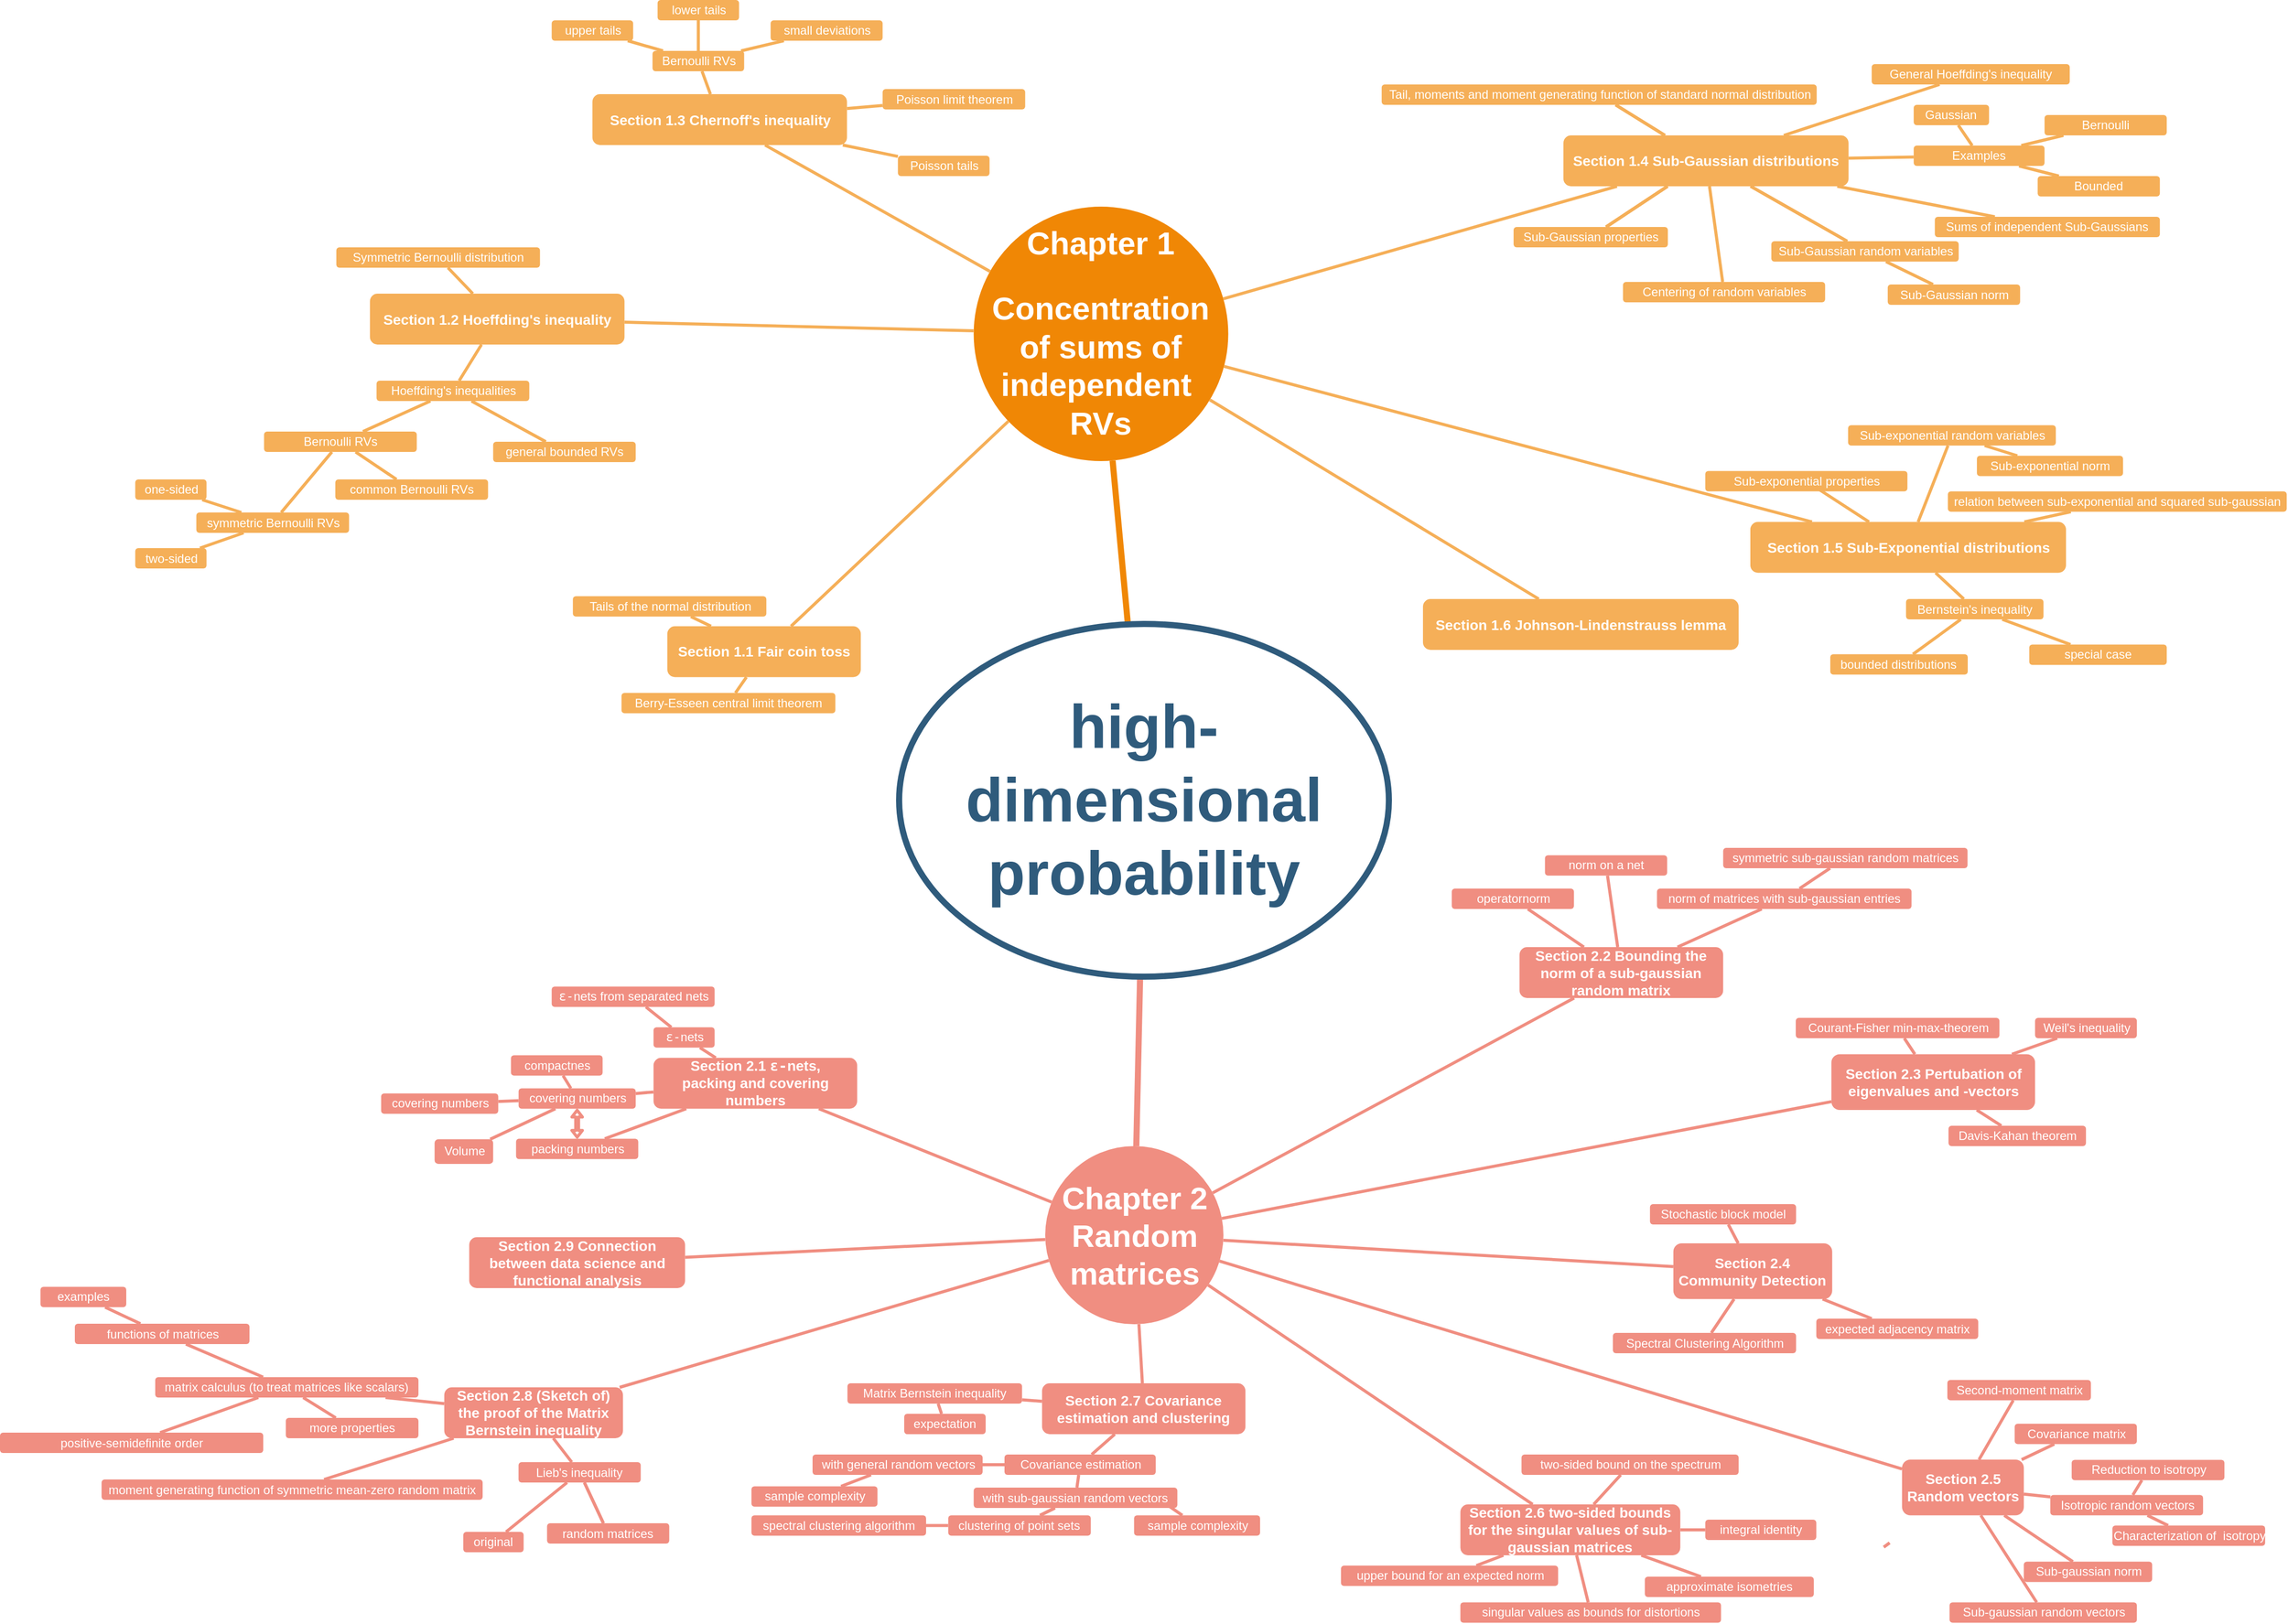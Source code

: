 <mxfile version="13.7.3" type="github">
  <diagram id="6a731a19-8d31-9384-78a2-239565b7b9f0" name="Page-1">
    <mxGraphModel dx="4640" dy="2573" grid="1" gridSize="10" guides="1" tooltips="1" connect="1" arrows="1" fold="1" page="1" pageScale="1" pageWidth="1169" pageHeight="827" background="#ffffff" math="0" shadow="0">
      <root>
        <mxCell id="0" />
        <mxCell id="1" parent="0" />
        <mxCell id="nKjWOkiUqiFMKtEfcXU3-1584" value="" style="edgeStyle=none;orthogonalLoop=1;jettySize=auto;html=1;endArrow=none;strokeColor=#F08E81;strokeWidth=3;fontColor=#FFFFFF;" parent="1" source="nKjWOkiUqiFMKtEfcXU3-1556" target="nKjWOkiUqiFMKtEfcXU3-1583" edge="1">
          <mxGeometry relative="1" as="geometry" />
        </mxCell>
        <mxCell id="vXRq4L5JsFHw3zMqs7hk-1559" value="" style="edgeStyle=none;orthogonalLoop=1;jettySize=auto;html=1;endArrow=none;strokeColor=#F08E81;strokeWidth=3;fontColor=#FFFFFF;" parent="1" source="1352" target="vXRq4L5JsFHw3zMqs7hk-1558" edge="1">
          <mxGeometry relative="1" as="geometry">
            <mxPoint x="1606.279" y="1292.588" as="sourcePoint" />
          </mxGeometry>
        </mxCell>
        <mxCell id="HAPoIs7WftZeYswxPthf-1596" value="" style="edgeStyle=none;orthogonalLoop=1;jettySize=auto;html=1;endArrow=none;strokeColor=#F5AF58;strokeWidth=3;fontColor=#FFFFFF;" parent="1" source="HAPoIs7WftZeYswxPthf-1572" target="HAPoIs7WftZeYswxPthf-1595" edge="1">
          <mxGeometry relative="1" as="geometry" />
        </mxCell>
        <mxCell id="HAPoIs7WftZeYswxPthf-1592" value="" style="edgeStyle=none;orthogonalLoop=1;jettySize=auto;html=1;endArrow=none;strokeColor=#F5AF58;strokeWidth=3;fontColor=#FFFFFF;" parent="1" source="HAPoIs7WftZeYswxPthf-1572" target="HAPoIs7WftZeYswxPthf-1591" edge="1">
          <mxGeometry relative="1" as="geometry" />
        </mxCell>
        <mxCell id="HAPoIs7WftZeYswxPthf-1583" style="edgeStyle=none;orthogonalLoop=1;jettySize=auto;html=1;endArrow=none;strokeColor=#F5AF58;strokeWidth=3;fontColor=#FFFFFF;exitX=0.5;exitY=0.5;exitDx=0;exitDy=0;exitPerimeter=0;" parent="1" source="HAPoIs7WftZeYswxPthf-1581" target="HAPoIs7WftZeYswxPthf-1572" edge="1">
          <mxGeometry relative="1" as="geometry" />
        </mxCell>
        <mxCell id="HAPoIs7WftZeYswxPthf-1575" value="" style="edgeStyle=none;orthogonalLoop=1;jettySize=auto;html=1;endArrow=none;strokeColor=#F5AF58;strokeWidth=3;fontColor=#FFFFFF;" parent="1" source="1396" target="HAPoIs7WftZeYswxPthf-1574" edge="1">
          <mxGeometry relative="1" as="geometry" />
        </mxCell>
        <mxCell id="HAPoIs7WftZeYswxPthf-1556" value="" style="edgeStyle=none;orthogonalLoop=1;jettySize=auto;html=1;endArrow=none;strokeColor=#F5AF58;strokeWidth=3;fontColor=#FFFFFF;" parent="1" source="1396" target="HAPoIs7WftZeYswxPthf-1555" edge="1">
          <mxGeometry relative="1" as="geometry" />
        </mxCell>
        <mxCell id="1351" value="&lt;div style=&quot;font-size: 21px&quot;&gt;&lt;h2&gt;Chapter 1&lt;/h2&gt;&lt;h2&gt;Concentration of sums of independent&amp;nbsp; RVs&lt;/h2&gt;&lt;/div&gt;" style="ellipse;whiteSpace=wrap;html=1;shadow=0;fontFamily=Helvetica;fontSize=20;fontColor=#FFFFFF;align=center;strokeWidth=3;fillColor=#F08705;strokeColor=none;gradientColor=none;rounded=1;" parent="1" vertex="1">
          <mxGeometry x="996.25" y="230" width="250" height="250" as="geometry" />
        </mxCell>
        <mxCell id="1352" value="&lt;font style=&quot;font-size: 31px&quot;&gt;&lt;b&gt;Chapter 2&lt;br&gt;Random matrices&lt;/b&gt;&lt;/font&gt;" style="ellipse;whiteSpace=wrap;html=1;shadow=0;fontFamily=Helvetica;fontSize=20;fontColor=#FFFFFF;align=center;strokeWidth=3;strokeColor=none;rounded=1;fillColor=#F08E81;" parent="1" vertex="1">
          <mxGeometry x="1066.5" y="1153" width="175" height="175" as="geometry" />
        </mxCell>
        <mxCell id="1357" value="&lt;h3&gt;Section 1.1 Fair coin toss&lt;/h3&gt;" style="fillColor=#f5af58;strokeColor=none;strokeWidth=3;shadow=0;html=1;fontColor=#FFFFFF;rounded=1;" parent="1" vertex="1">
          <mxGeometry x="695.37" y="642.25" width="190" height="50" as="geometry" />
        </mxCell>
        <mxCell id="1360" style="endArrow=none;strokeWidth=6;strokeColor=#f08705;html=1;" parent="1" source="1515" target="1351" edge="1">
          <mxGeometry relative="1" as="geometry" />
        </mxCell>
        <mxCell id="1361" style="endArrow=none;strokeWidth=6;html=1;strokeColor=#F08E81;" parent="1" source="1515" target="1352" edge="1">
          <mxGeometry relative="1" as="geometry" />
        </mxCell>
        <mxCell id="1388" value="&lt;p&gt;Tails of the normal distribution&lt;/p&gt;" style="fillColor=#f5af58;strokeColor=none;strokeWidth=3;shadow=0;html=1;fontColor=#FFFFFF;rounded=1;" parent="1" vertex="1">
          <mxGeometry x="602.62" y="612.75" width="190" height="20" as="geometry" />
        </mxCell>
        <mxCell id="1390" value="&lt;h3&gt;Section 1.2 Hoeffding&#39;s inequality&lt;/h3&gt;" style="fillColor=#f5af58;strokeColor=none;strokeWidth=3;shadow=0;html=1;fontColor=#FFFFFF;rounded=1;" parent="1" vertex="1">
          <mxGeometry x="403.31" y="315.5" width="250" height="50" as="geometry" />
        </mxCell>
        <mxCell id="dRpMAYWNb-EyF7LgT5x5-1581" value="" style="edgeStyle=none;orthogonalLoop=1;jettySize=auto;html=1;endArrow=none;strokeColor=#F5AF58;strokeWidth=3;fontColor=#FFFFFF;" parent="1" source="1395" target="dRpMAYWNb-EyF7LgT5x5-1580" edge="1">
          <mxGeometry relative="1" as="geometry" />
        </mxCell>
        <mxCell id="1391" value="Symmetric Bernoulli distribution" style="fillColor=#f5af58;strokeColor=none;strokeWidth=3;shadow=0;html=1;fontColor=#FFFFFF;rounded=1;" parent="1" vertex="1">
          <mxGeometry x="370.31" y="270" width="200" height="20" as="geometry" />
        </mxCell>
        <mxCell id="MSrnEf6_SX1GNY-UOXhY-1545" value="" style="edgeStyle=none;orthogonalLoop=1;jettySize=auto;html=1;endArrow=none;strokeColor=#F5AF58;strokeWidth=3;fontColor=#FFFFFF;" parent="1" source="dRpMAYWNb-EyF7LgT5x5-1580" target="MSrnEf6_SX1GNY-UOXhY-1542" edge="1">
          <mxGeometry relative="1" as="geometry" />
        </mxCell>
        <mxCell id="MSrnEf6_SX1GNY-UOXhY-1548" value="" style="edgeStyle=none;orthogonalLoop=1;jettySize=auto;html=1;endArrow=none;strokeColor=#F5AF58;strokeWidth=3;fontColor=#FFFFFF;" parent="1" source="dRpMAYWNb-EyF7LgT5x5-1580" target="MSrnEf6_SX1GNY-UOXhY-1547" edge="1">
          <mxGeometry relative="1" as="geometry" />
        </mxCell>
        <mxCell id="dRpMAYWNb-EyF7LgT5x5-1580" value="Bernoulli RVs" style="fillColor=#f5af58;strokeColor=none;strokeWidth=3;shadow=0;html=1;fontColor=#FFFFFF;rounded=1;" parent="1" vertex="1">
          <mxGeometry x="680.81" y="77" width="90" height="20" as="geometry" />
        </mxCell>
        <mxCell id="MSrnEf6_SX1GNY-UOXhY-1550" value="" style="edgeStyle=none;orthogonalLoop=1;jettySize=auto;html=1;endArrow=none;strokeColor=#F5AF58;strokeWidth=3;fontColor=#FFFFFF;" parent="1" source="1395" target="MSrnEf6_SX1GNY-UOXhY-1549" edge="1">
          <mxGeometry relative="1" as="geometry" />
        </mxCell>
        <mxCell id="MSrnEf6_SX1GNY-UOXhY-1547" value="small deviations" style="fillColor=#f5af58;strokeColor=none;strokeWidth=3;shadow=0;html=1;fontColor=#FFFFFF;rounded=1;" parent="1" vertex="1">
          <mxGeometry x="796.81" y="47" width="110" height="20" as="geometry" />
        </mxCell>
        <mxCell id="MSrnEf6_SX1GNY-UOXhY-1553" value="" style="edgeStyle=none;orthogonalLoop=1;jettySize=auto;html=1;endArrow=none;strokeColor=#F5AF58;strokeWidth=3;fontColor=#FFFFFF;" parent="1" source="1395" target="MSrnEf6_SX1GNY-UOXhY-1552" edge="1">
          <mxGeometry relative="1" as="geometry" />
        </mxCell>
        <mxCell id="MSrnEf6_SX1GNY-UOXhY-1549" value="Poisson limit theorem" style="fillColor=#f5af58;strokeColor=none;strokeWidth=3;shadow=0;html=1;fontColor=#FFFFFF;rounded=1;" parent="1" vertex="1">
          <mxGeometry x="906.81" y="114.5" width="140" height="20" as="geometry" />
        </mxCell>
        <mxCell id="MSrnEf6_SX1GNY-UOXhY-1552" value="Poisson tails" style="fillColor=#f5af58;strokeColor=none;strokeWidth=3;shadow=0;html=1;fontColor=#FFFFFF;rounded=1;" parent="1" vertex="1">
          <mxGeometry x="921.81" y="180" width="90" height="20" as="geometry" />
        </mxCell>
        <mxCell id="MSrnEf6_SX1GNY-UOXhY-1544" value="lower tails" style="fillColor=#f5af58;strokeColor=none;strokeWidth=3;shadow=0;html=1;fontColor=#FFFFFF;rounded=1;" parent="1" vertex="1">
          <mxGeometry x="685.81" y="27" width="80" height="20" as="geometry" />
        </mxCell>
        <mxCell id="MSrnEf6_SX1GNY-UOXhY-1542" value="&lt;div&gt;upper tails&lt;/div&gt;" style="fillColor=#f5af58;strokeColor=none;strokeWidth=3;shadow=0;html=1;fontColor=#FFFFFF;rounded=1;" parent="1" vertex="1">
          <mxGeometry x="581.81" y="47" width="80" height="20" as="geometry" />
        </mxCell>
        <mxCell id="dRpMAYWNb-EyF7LgT5x5-1563" value="" style="edgeStyle=none;orthogonalLoop=1;jettySize=auto;html=1;endArrow=none;strokeColor=#F5AF58;strokeWidth=3;fontColor=#FFFFFF;" parent="1" source="dRpMAYWNb-EyF7LgT5x5-1555" target="dRpMAYWNb-EyF7LgT5x5-1573" edge="1">
          <mxGeometry relative="1" as="geometry" />
        </mxCell>
        <mxCell id="dRpMAYWNb-EyF7LgT5x5-1567" value="" style="edgeStyle=none;orthogonalLoop=1;jettySize=auto;html=1;endArrow=none;strokeColor=#F5AF58;strokeWidth=3;fontColor=#FFFFFF;" parent="1" source="dRpMAYWNb-EyF7LgT5x5-1555" target="dRpMAYWNb-EyF7LgT5x5-1566" edge="1">
          <mxGeometry relative="1" as="geometry" />
        </mxCell>
        <mxCell id="dRpMAYWNb-EyF7LgT5x5-1555" value="&lt;div&gt;Hoeffding&#39;s inequalities&lt;/div&gt;" style="fillColor=#f5af58;strokeColor=none;strokeWidth=3;shadow=0;html=1;fontColor=#FFFFFF;rounded=1;" parent="1" vertex="1">
          <mxGeometry x="409.81" y="401" width="150" height="20" as="geometry" />
        </mxCell>
        <mxCell id="dRpMAYWNb-EyF7LgT5x5-1566" value="&lt;div&gt;general bounded RVs&lt;/div&gt;" style="fillColor=#f5af58;strokeColor=none;strokeWidth=3;shadow=0;html=1;fontColor=#FFFFFF;rounded=1;" parent="1" vertex="1">
          <mxGeometry x="524.31" y="461" width="140" height="20" as="geometry" />
        </mxCell>
        <mxCell id="dRpMAYWNb-EyF7LgT5x5-1569" value="" style="edgeStyle=none;orthogonalLoop=1;jettySize=auto;html=1;endArrow=none;strokeColor=#F5AF58;strokeWidth=3;fontColor=#FFFFFF;" parent="1" source="dRpMAYWNb-EyF7LgT5x5-1562" target="dRpMAYWNb-EyF7LgT5x5-1568" edge="1">
          <mxGeometry relative="1" as="geometry" />
        </mxCell>
        <mxCell id="dRpMAYWNb-EyF7LgT5x5-1571" value="" style="edgeStyle=none;orthogonalLoop=1;jettySize=auto;html=1;endArrow=none;strokeColor=#F5AF58;strokeWidth=3;fontColor=#FFFFFF;" parent="1" source="dRpMAYWNb-EyF7LgT5x5-1562" target="dRpMAYWNb-EyF7LgT5x5-1570" edge="1">
          <mxGeometry relative="1" as="geometry" />
        </mxCell>
        <mxCell id="dRpMAYWNb-EyF7LgT5x5-1574" value="" style="edgeStyle=none;orthogonalLoop=1;jettySize=auto;html=1;endArrow=none;strokeColor=#F5AF58;strokeWidth=3;fontColor=#FFFFFF;" parent="1" source="dRpMAYWNb-EyF7LgT5x5-1562" target="dRpMAYWNb-EyF7LgT5x5-1573" edge="1">
          <mxGeometry relative="1" as="geometry">
            <mxPoint x="307.81" y="486.5" as="targetPoint" />
          </mxGeometry>
        </mxCell>
        <mxCell id="dRpMAYWNb-EyF7LgT5x5-1562" value="&lt;div&gt;symmetric Bernoulli RVs&lt;/div&gt;" style="fillColor=#f5af58;strokeColor=none;strokeWidth=3;shadow=0;html=1;fontColor=#FFFFFF;rounded=1;" parent="1" vertex="1">
          <mxGeometry x="232.81" y="530.5" width="150" height="20" as="geometry" />
        </mxCell>
        <mxCell id="dRpMAYWNb-EyF7LgT5x5-1577" value="" style="edgeStyle=none;orthogonalLoop=1;jettySize=auto;html=1;endArrow=none;strokeColor=#F5AF58;strokeWidth=3;fontColor=#FFFFFF;" parent="1" source="dRpMAYWNb-EyF7LgT5x5-1573" target="dRpMAYWNb-EyF7LgT5x5-1576" edge="1">
          <mxGeometry relative="1" as="geometry" />
        </mxCell>
        <mxCell id="dRpMAYWNb-EyF7LgT5x5-1573" value="&lt;div&gt;Bernoulli RVs&lt;/div&gt;" style="fillColor=#f5af58;strokeColor=none;strokeWidth=3;shadow=0;html=1;fontColor=#FFFFFF;rounded=1;" parent="1" vertex="1">
          <mxGeometry x="299.31" y="451" width="150" height="20" as="geometry" />
        </mxCell>
        <mxCell id="dRpMAYWNb-EyF7LgT5x5-1576" value="common Bernoulli RVs" style="fillColor=#f5af58;strokeColor=none;strokeWidth=3;shadow=0;html=1;fontColor=#FFFFFF;rounded=1;" parent="1" vertex="1">
          <mxGeometry x="369.31" y="498" width="150" height="20" as="geometry" />
        </mxCell>
        <mxCell id="dRpMAYWNb-EyF7LgT5x5-1570" value="two-sided" style="fillColor=#f5af58;strokeColor=none;strokeWidth=3;shadow=0;html=1;fontColor=#FFFFFF;rounded=1;" parent="1" vertex="1">
          <mxGeometry x="172.81" y="565.5" width="70" height="20" as="geometry" />
        </mxCell>
        <mxCell id="dRpMAYWNb-EyF7LgT5x5-1568" value="one-sided" style="fillColor=#f5af58;strokeColor=none;strokeWidth=3;shadow=0;html=1;fontColor=#FFFFFF;rounded=1;" parent="1" vertex="1">
          <mxGeometry x="172.81" y="498" width="70" height="20" as="geometry" />
        </mxCell>
        <mxCell id="dRpMAYWNb-EyF7LgT5x5-1552" value="&lt;p&gt;Berry-Esseen central limit theorem&lt;/p&gt;" style="fillColor=#f5af58;strokeColor=none;strokeWidth=3;shadow=0;html=1;fontColor=#FFFFFF;rounded=1;" parent="1" vertex="1">
          <mxGeometry x="650.37" y="707.75" width="210" height="20" as="geometry" />
        </mxCell>
        <mxCell id="1395" value="&lt;h3&gt;Section 1.3 Chernoff&#39;s inequality&lt;/h3&gt;" style="fillColor=#f5af58;strokeColor=none;strokeWidth=3;shadow=0;html=1;fontColor=#FFFFFF;rounded=1;" parent="1" vertex="1">
          <mxGeometry x="621.81" y="119.5" width="250" height="50" as="geometry" />
        </mxCell>
        <mxCell id="HAPoIs7WftZeYswxPthf-1542" value="" style="edgeStyle=none;orthogonalLoop=1;jettySize=auto;html=1;endArrow=none;strokeColor=#F5AF58;strokeWidth=3;" parent="1" source="1396" target="MSrnEf6_SX1GNY-UOXhY-1554" edge="1">
          <mxGeometry relative="1" as="geometry" />
        </mxCell>
        <mxCell id="HAPoIs7WftZeYswxPthf-1544" value="" style="edgeStyle=none;orthogonalLoop=1;jettySize=auto;html=1;endArrow=none;strokeColor=#F5AF58;strokeWidth=3;" parent="1" source="1396" target="HAPoIs7WftZeYswxPthf-1543" edge="1">
          <mxGeometry relative="1" as="geometry" />
        </mxCell>
        <mxCell id="HAPoIs7WftZeYswxPthf-1552" value="" style="edgeStyle=none;orthogonalLoop=1;jettySize=auto;html=1;endArrow=none;strokeColor=#F5AF58;strokeWidth=3;fontColor=#FFFFFF;" parent="1" source="1396" target="1397" edge="1">
          <mxGeometry relative="1" as="geometry" />
        </mxCell>
        <mxCell id="HAPoIs7WftZeYswxPthf-1553" value="" style="edgeStyle=none;orthogonalLoop=1;jettySize=auto;html=1;endArrow=none;strokeColor=#F5AF58;strokeWidth=3;fontColor=#FFFFFF;" parent="1" source="1396" target="1398" edge="1">
          <mxGeometry relative="1" as="geometry" />
        </mxCell>
        <mxCell id="HAPoIs7WftZeYswxPthf-1554" value="" style="edgeStyle=none;orthogonalLoop=1;jettySize=auto;html=1;endArrow=none;strokeColor=#F5AF58;strokeWidth=3;fontColor=#FFFFFF;" parent="1" source="1396" target="1397" edge="1">
          <mxGeometry relative="1" as="geometry" />
        </mxCell>
        <mxCell id="HAPoIs7WftZeYswxPthf-1558" value="" style="edgeStyle=none;orthogonalLoop=1;jettySize=auto;html=1;endArrow=none;strokeColor=#F5AF58;strokeWidth=3;fontColor=#FFFFFF;" parent="1" source="1396" target="MSrnEf6_SX1GNY-UOXhY-1554" edge="1">
          <mxGeometry relative="1" as="geometry" />
        </mxCell>
        <mxCell id="HAPoIs7WftZeYswxPthf-1560" value="" style="edgeStyle=none;orthogonalLoop=1;jettySize=auto;html=1;endArrow=none;strokeColor=#F5AF58;strokeWidth=3;fontColor=#FFFFFF;" parent="1" source="1396" target="HAPoIs7WftZeYswxPthf-1559" edge="1">
          <mxGeometry relative="1" as="geometry" />
        </mxCell>
        <mxCell id="HAPoIs7WftZeYswxPthf-1568" value="" style="edgeStyle=none;orthogonalLoop=1;jettySize=auto;html=1;endArrow=none;strokeColor=#F5AF58;strokeWidth=3;fontColor=#FFFFFF;" parent="1" source="1396" target="1398" edge="1">
          <mxGeometry relative="1" as="geometry" />
        </mxCell>
        <mxCell id="HAPoIs7WftZeYswxPthf-1569" value="" style="edgeStyle=none;orthogonalLoop=1;jettySize=auto;html=1;endArrow=none;strokeColor=#F5AF58;strokeWidth=3;fontColor=#FFFFFF;" parent="1" source="1396" target="1398" edge="1">
          <mxGeometry relative="1" as="geometry" />
        </mxCell>
        <mxCell id="HAPoIs7WftZeYswxPthf-1573" value="" style="edgeStyle=none;orthogonalLoop=1;jettySize=auto;html=1;endArrow=none;strokeColor=#F5AF58;strokeWidth=3;fontColor=#FFFFFF;" parent="1" source="1351" target="HAPoIs7WftZeYswxPthf-1572" edge="1">
          <mxGeometry relative="1" as="geometry">
            <mxPoint x="1379.997" y="384.014" as="sourcePoint" />
          </mxGeometry>
        </mxCell>
        <mxCell id="1396" value="&lt;h3&gt;Section 1.4 Sub-Gaussian distributions&lt;/h3&gt;" style="fillColor=#f5af58;strokeColor=none;strokeWidth=3;shadow=0;html=1;fontColor=#FFFFFF;rounded=1;" parent="1" vertex="1">
          <mxGeometry x="1575.41" y="160" width="280" height="50" as="geometry" />
        </mxCell>
        <mxCell id="MSrnEf6_SX1GNY-UOXhY-1555" value="" style="edgeStyle=none;orthogonalLoop=1;jettySize=auto;html=1;endArrow=none;strokeColor=#F5AF58;strokeWidth=3;fontColor=#FFFFFF;" parent="1" source="1396" target="MSrnEf6_SX1GNY-UOXhY-1554" edge="1">
          <mxGeometry relative="1" as="geometry" />
        </mxCell>
        <mxCell id="1397" value="Tail, moments and moment generating function of standard normal distribution" style="fillColor=#f5af58;strokeColor=none;strokeWidth=3;shadow=0;html=1;fontColor=#FFFFFF;rounded=1;" parent="1" vertex="1">
          <mxGeometry x="1396.91" y="110" width="427.25" height="20" as="geometry" />
        </mxCell>
        <mxCell id="HAPoIs7WftZeYswxPthf-1586" value="" style="edgeStyle=none;orthogonalLoop=1;jettySize=auto;html=1;endArrow=none;strokeColor=#F5AF58;strokeWidth=3;fontColor=#FFFFFF;" parent="1" source="HAPoIs7WftZeYswxPthf-1572" target="HAPoIs7WftZeYswxPthf-1585" edge="1">
          <mxGeometry relative="1" as="geometry" />
        </mxCell>
        <mxCell id="HAPoIs7WftZeYswxPthf-1588" value="" style="edgeStyle=none;orthogonalLoop=1;jettySize=auto;html=1;endArrow=none;strokeColor=#F5AF58;strokeWidth=3;fontColor=#FFFFFF;" parent="1" source="MSrnEf6_SX1GNY-UOXhY-1554" target="HAPoIs7WftZeYswxPthf-1587" edge="1">
          <mxGeometry relative="1" as="geometry" />
        </mxCell>
        <mxCell id="MSrnEf6_SX1GNY-UOXhY-1554" value="Sub-Gaussian random variables" style="fillColor=#f5af58;strokeColor=none;strokeWidth=3;shadow=0;html=1;fontColor=#FFFFFF;rounded=1;" parent="1" vertex="1">
          <mxGeometry x="1779.6" y="264" width="184" height="20" as="geometry" />
        </mxCell>
        <mxCell id="1398" value="Sub-Gaussian properties" style="fillColor=#f5af58;strokeColor=none;strokeWidth=3;shadow=0;html=1;fontColor=#FFFFFF;rounded=1;" parent="1" vertex="1">
          <mxGeometry x="1526.46" y="250" width="151.5" height="20" as="geometry" />
        </mxCell>
        <mxCell id="1399" value="" style="edgeStyle=none;endArrow=none;strokeWidth=3;strokeColor=#F5AF58;html=1;" parent="1" source="1351" target="1357" edge="1">
          <mxGeometry x="-213.5" y="95.5" width="100" height="100" as="geometry">
            <mxPoint x="872.58" y="438.504" as="sourcePoint" />
            <mxPoint x="-113.5" y="95.5" as="targetPoint" />
          </mxGeometry>
        </mxCell>
        <mxCell id="1400" value="" style="edgeStyle=none;endArrow=none;strokeWidth=3;strokeColor=#F5AF58;html=1;" parent="1" source="1357" target="1388" edge="1">
          <mxGeometry x="-80.13" y="241.25" width="100" height="100" as="geometry">
            <mxPoint x="975.264" y="543.081" as="sourcePoint" />
            <mxPoint x="19.87" y="241.25" as="targetPoint" />
          </mxGeometry>
        </mxCell>
        <mxCell id="1401" value="" style="edgeStyle=none;endArrow=none;strokeWidth=3;strokeColor=#F5AF58;html=1;" parent="1" source="1357" target="dRpMAYWNb-EyF7LgT5x5-1552" edge="1">
          <mxGeometry x="-80.13" y="241.25" width="100" height="100" as="geometry">
            <mxPoint x="966.504" y="505.175" as="sourcePoint" />
            <mxPoint x="749.953" y="707.75" as="targetPoint" />
          </mxGeometry>
        </mxCell>
        <mxCell id="1402" value="" style="edgeStyle=none;endArrow=none;strokeWidth=3;strokeColor=#F5AF58;html=1;" parent="1" source="1351" target="1390" edge="1">
          <mxGeometry x="-213.5" y="95.5" width="100" height="100" as="geometry">
            <mxPoint x="838.645" y="319.215" as="sourcePoint" />
            <mxPoint x="-113.5" y="95.5" as="targetPoint" />
          </mxGeometry>
        </mxCell>
        <mxCell id="1403" value="" style="edgeStyle=none;endArrow=none;strokeWidth=3;strokeColor=#F5AF58;html=1;" parent="1" source="1390" target="1391" edge="1">
          <mxGeometry x="-265.69" y="175" width="100" height="100" as="geometry">
            <mxPoint x="807.725" y="361.411" as="sourcePoint" />
            <mxPoint x="-165.69" y="175" as="targetPoint" />
          </mxGeometry>
        </mxCell>
        <mxCell id="1407" value="" style="edgeStyle=none;endArrow=none;strokeWidth=3;strokeColor=#F5AF58;html=1;" parent="1" source="1351" target="1395" edge="1">
          <mxGeometry x="-183.5" y="95.5" width="100" height="100" as="geometry">
            <mxPoint x="-183.5" y="195.5" as="sourcePoint" />
            <mxPoint x="-83.5" y="95.5" as="targetPoint" />
          </mxGeometry>
        </mxCell>
        <mxCell id="1408" value="" style="edgeStyle=none;endArrow=none;strokeWidth=3;strokeColor=#F5AF58;html=1;" parent="1" source="1351" target="1396" edge="1">
          <mxGeometry x="281.09" y="135.5" width="100" height="100" as="geometry">
            <mxPoint x="770" y="320" as="sourcePoint" />
            <mxPoint x="381.09" y="135.5" as="targetPoint" />
          </mxGeometry>
        </mxCell>
        <mxCell id="1409" value="" style="edgeStyle=none;endArrow=none;strokeWidth=3;strokeColor=#F5AF58;html=1;" parent="1" source="1396" target="1397" edge="1">
          <mxGeometry x="196.16" y="-83" width="100" height="100" as="geometry">
            <mxPoint x="196.16" y="17" as="sourcePoint" />
            <mxPoint x="296.16" y="-83" as="targetPoint" />
          </mxGeometry>
        </mxCell>
        <mxCell id="1410" value="" style="edgeStyle=none;endArrow=none;strokeWidth=3;strokeColor=#F5AF58;html=1;" parent="1" source="1396" target="1398" edge="1">
          <mxGeometry x="196.16" y="-83" width="100" height="100" as="geometry">
            <mxPoint x="196.16" y="17" as="sourcePoint" />
            <mxPoint x="296.16" y="-83" as="targetPoint" />
          </mxGeometry>
        </mxCell>
        <mxCell id="vXRq4L5JsFHw3zMqs7hk-1594" value="" style="edgeStyle=none;orthogonalLoop=1;jettySize=auto;html=1;endArrow=none;strokeColor=#F08E81;strokeWidth=3;fontColor=#FFFFFF;" parent="1" source="vXRq4L5JsFHw3zMqs7hk-1587" target="vXRq4L5JsFHw3zMqs7hk-1593" edge="1">
          <mxGeometry relative="1" as="geometry" />
        </mxCell>
        <mxCell id="1411" value="Second-moment matrix" style="fillColor=#f08e81;strokeColor=none;strokeWidth=3;shadow=0;html=1;fontColor=#FFFFFF;rounded=1;" parent="1" vertex="1">
          <mxGeometry x="1952.46" y="1382.75" width="140.97" height="20" as="geometry" />
        </mxCell>
        <mxCell id="vXRq4L5JsFHw3zMqs7hk-1590" value="" style="edgeStyle=none;orthogonalLoop=1;jettySize=auto;html=1;endArrow=none;strokeColor=#F08E81;strokeWidth=3;fontColor=#FFFFFF;" parent="1" source="1412" target="vXRq4L5JsFHw3zMqs7hk-1589" edge="1">
          <mxGeometry relative="1" as="geometry" />
        </mxCell>
        <mxCell id="1412" value="Isotropic random vectors" style="fillColor=#f08e81;strokeColor=none;strokeWidth=3;shadow=0;html=1;fontColor=#FFFFFF;rounded=1;" parent="1" vertex="1">
          <mxGeometry x="2053.59" y="1495.75" width="150" height="20" as="geometry" />
        </mxCell>
        <mxCell id="vXRq4L5JsFHw3zMqs7hk-1543" value="" style="edgeStyle=none;orthogonalLoop=1;jettySize=auto;html=1;endArrow=none;strokeColor=#F08E81;strokeWidth=3;fontColor=#FFFFFF;" parent="1" source="vXRq4L5JsFHw3zMqs7hk-1558" target="vXRq4L5JsFHw3zMqs7hk-1542" edge="1">
          <mxGeometry relative="1" as="geometry" />
        </mxCell>
        <mxCell id="vXRq4L5JsFHw3zMqs7hk-1545" value="" style="edgeStyle=none;orthogonalLoop=1;jettySize=auto;html=1;endArrow=none;strokeColor=#F08E81;strokeWidth=3;fontColor=#FFFFFF;" parent="1" source="vXRq4L5JsFHw3zMqs7hk-1558" target="vXRq4L5JsFHw3zMqs7hk-1544" edge="1">
          <mxGeometry relative="1" as="geometry" />
        </mxCell>
        <mxCell id="vXRq4L5JsFHw3zMqs7hk-1549" value="" style="edgeStyle=none;orthogonalLoop=1;jettySize=auto;html=1;endArrow=none;strokeColor=#F08E81;strokeWidth=3;fontColor=#FFFFFF;" parent="1" source="1416" target="vXRq4L5JsFHw3zMqs7hk-1548" edge="1">
          <mxGeometry relative="1" as="geometry" />
        </mxCell>
        <mxCell id="1416" value="&lt;span style=&quot;font-family: monospace , monospace&quot;&gt;&lt;font style=&quot;font-size: 12px&quot;&gt;ɛ-&lt;/font&gt;&lt;/span&gt;&lt;font style=&quot;font-size: 12px&quot;&gt;nets&lt;/font&gt;" style="fillColor=#f08e81;strokeColor=none;strokeWidth=3;shadow=0;html=1;fontColor=#FFFFFF;rounded=1;" parent="1" vertex="1">
          <mxGeometry x="681.81" y="1036.25" width="60" height="20" as="geometry" />
        </mxCell>
        <mxCell id="vXRq4L5JsFHw3zMqs7hk-1565" value="" style="edgeStyle=none;orthogonalLoop=1;jettySize=auto;html=1;endArrow=none;strokeColor=#F08E81;strokeWidth=3;fontColor=#FFFFFF;" parent="1" source="vXRq4L5JsFHw3zMqs7hk-1560" target="vXRq4L5JsFHw3zMqs7hk-1564" edge="1">
          <mxGeometry relative="1" as="geometry" />
        </mxCell>
        <mxCell id="vXRq4L5JsFHw3zMqs7hk-1567" value="" style="edgeStyle=none;orthogonalLoop=1;jettySize=auto;html=1;endArrow=none;strokeColor=#F08E81;strokeWidth=3;fontColor=#FFFFFF;" parent="1" source="vXRq4L5JsFHw3zMqs7hk-1560" target="vXRq4L5JsFHw3zMqs7hk-1566" edge="1">
          <mxGeometry relative="1" as="geometry" />
        </mxCell>
        <mxCell id="1417" value="norm on a net" style="fillColor=#f08e81;strokeColor=none;strokeWidth=3;shadow=0;html=1;fontColor=#FFFFFF;rounded=1;" parent="1" vertex="1">
          <mxGeometry x="1557.28" y="867.25" width="120" height="20" as="geometry" />
        </mxCell>
        <mxCell id="vXRq4L5JsFHw3zMqs7hk-1574" value="" style="edgeStyle=none;orthogonalLoop=1;jettySize=auto;html=1;endArrow=none;strokeColor=#F08E81;strokeWidth=3;fontColor=#FFFFFF;" parent="1" source="vXRq4L5JsFHw3zMqs7hk-1570" target="vXRq4L5JsFHw3zMqs7hk-1573" edge="1">
          <mxGeometry relative="1" as="geometry" />
        </mxCell>
        <mxCell id="vXRq4L5JsFHw3zMqs7hk-1576" value="" style="edgeStyle=none;orthogonalLoop=1;jettySize=auto;html=1;endArrow=none;strokeColor=#F08E81;strokeWidth=3;fontColor=#FFFFFF;" parent="1" source="vXRq4L5JsFHw3zMqs7hk-1570" target="vXRq4L5JsFHw3zMqs7hk-1575" edge="1">
          <mxGeometry relative="1" as="geometry" />
        </mxCell>
        <mxCell id="1418" value="Courant-Fisher min-max-theorem" style="fillColor=#f08e81;strokeColor=none;strokeWidth=3;shadow=0;html=1;fontColor=#FFFFFF;rounded=1;" parent="1" vertex="1">
          <mxGeometry x="1803.59" y="1027" width="200" height="20" as="geometry" />
        </mxCell>
        <mxCell id="1420" value="Covariance matrix" style="fillColor=#f08e81;strokeColor=none;strokeWidth=3;shadow=0;html=1;fontColor=#FFFFFF;rounded=1;" parent="1" vertex="1">
          <mxGeometry x="2018.59" y="1425.75" width="120" height="20" as="geometry" />
        </mxCell>
        <mxCell id="vXRq4L5JsFHw3zMqs7hk-1585" value="" style="edgeStyle=none;orthogonalLoop=1;jettySize=auto;html=1;endArrow=none;strokeColor=#F08E81;strokeWidth=3;fontColor=#FFFFFF;" parent="1" source="vXRq4L5JsFHw3zMqs7hk-1581" target="vXRq4L5JsFHw3zMqs7hk-1584" edge="1">
          <mxGeometry relative="1" as="geometry" />
        </mxCell>
        <mxCell id="1421" value="expected adjacency matrix" style="fillColor=#f08e81;strokeColor=none;strokeWidth=3;shadow=0;html=1;fontColor=#FFFFFF;rounded=1;" parent="1" vertex="1">
          <mxGeometry x="1823.76" y="1322.5" width="159.03" height="20" as="geometry" />
        </mxCell>
        <mxCell id="1422" value="Stochastic block model" style="fillColor=#f08e81;strokeColor=none;strokeWidth=3;shadow=0;html=1;fontColor=#FFFFFF;rounded=1;" parent="1" vertex="1">
          <mxGeometry x="1660.41" y="1210" width="143.47" height="20" as="geometry" />
        </mxCell>
        <mxCell id="1423" value="" style="edgeStyle=none;endArrow=none;strokeWidth=3;strokeColor=#F08E81;html=1;" parent="1" source="vXRq4L5JsFHw3zMqs7hk-1587" target="1411" edge="1">
          <mxGeometry x="7.62" y="985.62" width="100" height="100" as="geometry">
            <mxPoint x="7.62" y="1085.62" as="sourcePoint" />
            <mxPoint x="107.62" y="985.62" as="targetPoint" />
          </mxGeometry>
        </mxCell>
        <mxCell id="1427" value="" style="edgeStyle=none;endArrow=none;strokeWidth=3;strokeColor=#F08E81;html=1;" parent="1" source="vXRq4L5JsFHw3zMqs7hk-1558" target="1416" edge="1">
          <mxGeometry x="-798.19" y="911.25" width="100" height="100" as="geometry">
            <mxPoint x="-798.19" y="1011.25" as="sourcePoint" />
            <mxPoint x="-698.19" y="911.25" as="targetPoint" />
          </mxGeometry>
        </mxCell>
        <mxCell id="1428" value="" style="edgeStyle=none;endArrow=none;strokeWidth=3;strokeColor=#F08E81;html=1;" parent="1" source="vXRq4L5JsFHw3zMqs7hk-1560" target="1417" edge="1">
          <mxGeometry x="-112.72" y="935" width="100" height="100" as="geometry">
            <mxPoint x="-112.72" y="1035" as="sourcePoint" />
            <mxPoint x="-12.72" y="935" as="targetPoint" />
          </mxGeometry>
        </mxCell>
        <mxCell id="1429" value="" style="edgeStyle=none;endArrow=none;strokeWidth=3;strokeColor=#F08E81;html=1;" parent="1" source="vXRq4L5JsFHw3zMqs7hk-1570" target="1418" edge="1">
          <mxGeometry x="48.59" y="980.25" width="100" height="100" as="geometry">
            <mxPoint x="48.59" y="1080.25" as="sourcePoint" />
            <mxPoint x="148.59" y="980.25" as="targetPoint" />
          </mxGeometry>
        </mxCell>
        <mxCell id="1431" value="" style="edgeStyle=none;endArrow=none;strokeWidth=3;strokeColor=#F08E81;html=1;" parent="1" source="vXRq4L5JsFHw3zMqs7hk-1587" target="1412" edge="1">
          <mxGeometry x="7.62" y="985.62" width="100" height="100" as="geometry">
            <mxPoint x="7.62" y="1085.62" as="sourcePoint" />
            <mxPoint x="107.62" y="985.62" as="targetPoint" />
          </mxGeometry>
        </mxCell>
        <mxCell id="1432" value="" style="edgeStyle=none;endArrow=none;strokeWidth=3;strokeColor=#F08E81;html=1;" parent="1" source="vXRq4L5JsFHw3zMqs7hk-1581" target="1422" edge="1">
          <mxGeometry x="-143.62" y="864.5" width="100" height="100" as="geometry">
            <mxPoint x="-143.62" y="964.5" as="sourcePoint" />
            <mxPoint x="-43.62" y="864.5" as="targetPoint" />
          </mxGeometry>
        </mxCell>
        <mxCell id="1433" value="" style="edgeStyle=none;endArrow=none;strokeWidth=3;strokeColor=#F08E81;html=1;" parent="1" source="vXRq4L5JsFHw3zMqs7hk-1581" target="1421" edge="1">
          <mxGeometry x="-143.62" y="864.5" width="100" height="100" as="geometry">
            <mxPoint x="-143.62" y="964.5" as="sourcePoint" />
            <mxPoint x="-43.62" y="864.5" as="targetPoint" />
          </mxGeometry>
        </mxCell>
        <mxCell id="1434" value="" style="edgeStyle=none;endArrow=none;strokeWidth=3;strokeColor=#F08E81;html=1;" parent="1" source="vXRq4L5JsFHw3zMqs7hk-1587" target="1420" edge="1">
          <mxGeometry x="7.62" y="985.62" width="100" height="100" as="geometry">
            <mxPoint x="7.62" y="1085.62" as="sourcePoint" />
            <mxPoint x="107.62" y="985.62" as="targetPoint" />
          </mxGeometry>
        </mxCell>
        <mxCell id="1515" value="&lt;h1&gt;high-dimensional probability&lt;/h1&gt;" style="ellipse;whiteSpace=wrap;html=1;shadow=0;fontFamily=Helvetica;fontSize=30;fontColor=#2F5B7C;align=center;strokeColor=#2F5B7C;strokeWidth=6;fillColor=#FFFFFF;fontStyle=1;gradientColor=none;flipH=1;flipV=1;horizontal=1;verticalAlign=middle;rounded=1;" parent="1" vertex="1">
          <mxGeometry x="923" y="640" width="481" height="346.5" as="geometry" />
        </mxCell>
        <mxCell id="dRpMAYWNb-EyF7LgT5x5-1557" value="" style="edgeStyle=none;endArrow=none;strokeWidth=3;strokeColor=#F5AF58;html=1;" parent="1" source="dRpMAYWNb-EyF7LgT5x5-1555" target="1390" edge="1">
          <mxGeometry x="-255.69" y="185" width="100" height="100" as="geometry">
            <mxPoint x="512.294" y="323.5" as="sourcePoint" />
            <mxPoint x="489.857" y="300" as="targetPoint" />
            <Array as="points" />
          </mxGeometry>
        </mxCell>
        <mxCell id="MSrnEf6_SX1GNY-UOXhY-1546" value="" style="edgeStyle=none;orthogonalLoop=1;jettySize=auto;html=1;endArrow=none;strokeColor=#F5AF58;strokeWidth=3;fontColor=#FFFFFF;" parent="1" source="dRpMAYWNb-EyF7LgT5x5-1580" target="MSrnEf6_SX1GNY-UOXhY-1544" edge="1">
          <mxGeometry relative="1" as="geometry">
            <mxPoint x="697.31" y="97" as="sourcePoint" />
            <mxPoint x="650.31" y="77" as="targetPoint" />
          </mxGeometry>
        </mxCell>
        <mxCell id="HAPoIs7WftZeYswxPthf-1546" value="" style="edgeStyle=none;orthogonalLoop=1;jettySize=auto;html=1;endArrow=none;strokeColor=#F5AF58;strokeWidth=3;" parent="1" source="HAPoIs7WftZeYswxPthf-1543" target="HAPoIs7WftZeYswxPthf-1545" edge="1">
          <mxGeometry relative="1" as="geometry" />
        </mxCell>
        <mxCell id="HAPoIs7WftZeYswxPthf-1548" value="" style="edgeStyle=none;orthogonalLoop=1;jettySize=auto;html=1;endArrow=none;strokeColor=#F5AF58;strokeWidth=3;" parent="1" source="HAPoIs7WftZeYswxPthf-1543" target="HAPoIs7WftZeYswxPthf-1547" edge="1">
          <mxGeometry relative="1" as="geometry" />
        </mxCell>
        <mxCell id="HAPoIs7WftZeYswxPthf-1543" value="Examples" style="whiteSpace=wrap;html=1;shadow=0;fontColor=#FFFFFF;strokeColor=none;strokeWidth=3;fillColor=#f5af58;rounded=1;" parent="1" vertex="1">
          <mxGeometry x="1919.41" y="170" width="128.5" height="20" as="geometry" />
        </mxCell>
        <mxCell id="HAPoIs7WftZeYswxPthf-1545" value="Gaussian" style="whiteSpace=wrap;html=1;shadow=0;fontColor=#FFFFFF;strokeColor=none;strokeWidth=3;fillColor=#f5af58;rounded=1;" parent="1" vertex="1">
          <mxGeometry x="1919.41" y="130" width="73.99" height="20" as="geometry" />
        </mxCell>
        <mxCell id="HAPoIs7WftZeYswxPthf-1550" value="" style="edgeStyle=none;orthogonalLoop=1;jettySize=auto;html=1;endArrow=none;strokeColor=#F5AF58;strokeWidth=3;fontColor=#FFFFFF;" parent="1" source="HAPoIs7WftZeYswxPthf-1543" target="HAPoIs7WftZeYswxPthf-1549" edge="1">
          <mxGeometry relative="1" as="geometry">
            <mxPoint x="2057.16" y="188" as="sourcePoint" />
          </mxGeometry>
        </mxCell>
        <mxCell id="HAPoIs7WftZeYswxPthf-1547" value="Bernoulli" style="whiteSpace=wrap;html=1;shadow=0;fontColor=#FFFFFF;strokeColor=none;strokeWidth=3;fillColor=#f5af58;rounded=1;" parent="1" vertex="1">
          <mxGeometry x="2047.91" y="140" width="120" height="20" as="geometry" />
        </mxCell>
        <mxCell id="HAPoIs7WftZeYswxPthf-1549" value="Bounded" style="whiteSpace=wrap;html=1;shadow=0;fontColor=#FFFFFF;strokeColor=none;strokeWidth=3;fillColor=#f5af58;rounded=1;" parent="1" vertex="1">
          <mxGeometry x="2041.16" y="200" width="120" height="20" as="geometry" />
        </mxCell>
        <mxCell id="HAPoIs7WftZeYswxPthf-1555" value="Sums of independent Sub-Gaussians" style="whiteSpace=wrap;html=1;shadow=0;fontColor=#FFFFFF;strokeColor=none;strokeWidth=3;fillColor=#f5af58;rounded=1;" parent="1" vertex="1">
          <mxGeometry x="1940.16" y="240" width="221" height="20" as="geometry" />
        </mxCell>
        <mxCell id="HAPoIs7WftZeYswxPthf-1559" value="Centering of random variables" style="whiteSpace=wrap;html=1;shadow=0;fontColor=#FFFFFF;strokeColor=none;strokeWidth=3;fillColor=#f5af58;rounded=1;" parent="1" vertex="1">
          <mxGeometry x="1633.91" y="304" width="198.5" height="20" as="geometry" />
        </mxCell>
        <mxCell id="Jpfk0OrBiBI0WzyqMwra-1545" value="" style="edgeStyle=none;orthogonalLoop=1;jettySize=auto;html=1;endArrow=none;strokeColor=#F5AF58;strokeWidth=3;fontColor=#FFFFFF;" parent="1" source="1351" target="Jpfk0OrBiBI0WzyqMwra-1544" edge="1">
          <mxGeometry relative="1" as="geometry" />
        </mxCell>
        <mxCell id="HAPoIs7WftZeYswxPthf-1572" value="&lt;h3&gt;Section 1.5 Sub-Exponential distributions&lt;/h3&gt;" style="fillColor=#f5af58;strokeColor=none;strokeWidth=3;shadow=0;html=1;fontColor=#FFFFFF;rounded=1;" parent="1" vertex="1">
          <mxGeometry x="1758.98" y="539.75" width="310" height="50" as="geometry" />
        </mxCell>
        <mxCell id="HAPoIs7WftZeYswxPthf-1574" value="General Hoeffding&#39;s inequality" style="whiteSpace=wrap;html=1;shadow=0;fontColor=#FFFFFF;strokeColor=none;strokeWidth=3;fillColor=#f5af58;rounded=1;" parent="1" vertex="1">
          <mxGeometry x="1878.16" y="90" width="194.5" height="20" as="geometry" />
        </mxCell>
        <mxCell id="HAPoIs7WftZeYswxPthf-1581" value="Sub-exponential properties" style="whiteSpace=wrap;html=1;shadow=0;fontColor=#FFFFFF;strokeColor=none;strokeWidth=3;fillColor=#f5af58;rounded=1;" parent="1" vertex="1">
          <mxGeometry x="1714.73" y="489.75" width="198.5" height="20" as="geometry" />
        </mxCell>
        <mxCell id="HAPoIs7WftZeYswxPthf-1590" value="" style="edgeStyle=none;orthogonalLoop=1;jettySize=auto;html=1;endArrow=none;strokeColor=#F5AF58;strokeWidth=3;fontColor=#FFFFFF;" parent="1" source="HAPoIs7WftZeYswxPthf-1585" target="HAPoIs7WftZeYswxPthf-1589" edge="1">
          <mxGeometry relative="1" as="geometry" />
        </mxCell>
        <mxCell id="HAPoIs7WftZeYswxPthf-1585" value="Sub-exponential random variables" style="fillColor=#f5af58;strokeColor=none;strokeWidth=3;shadow=0;html=1;fontColor=#FFFFFF;rounded=1;" parent="1" vertex="1">
          <mxGeometry x="1854.98" y="444.75" width="204" height="20" as="geometry" />
        </mxCell>
        <mxCell id="HAPoIs7WftZeYswxPthf-1587" value="Sub-Gaussian norm" style="fillColor=#f5af58;strokeColor=none;strokeWidth=3;shadow=0;html=1;fontColor=#FFFFFF;rounded=1;" parent="1" vertex="1">
          <mxGeometry x="1893.91" y="306.5" width="130" height="20" as="geometry" />
        </mxCell>
        <mxCell id="HAPoIs7WftZeYswxPthf-1589" value="Sub-exponential norm" style="fillColor=#f5af58;strokeColor=none;strokeWidth=3;shadow=0;html=1;fontColor=#FFFFFF;rounded=1;" parent="1" vertex="1">
          <mxGeometry x="1981.48" y="474.75" width="143.5" height="20" as="geometry" />
        </mxCell>
        <mxCell id="HAPoIs7WftZeYswxPthf-1591" value="relation between sub-exponential and squared sub-gaussian" style="whiteSpace=wrap;html=1;shadow=0;fontColor=#FFFFFF;strokeColor=none;strokeWidth=3;fillColor=#f5af58;rounded=1;" parent="1" vertex="1">
          <mxGeometry x="1952.98" y="509.75" width="332.75" height="20" as="geometry" />
        </mxCell>
        <mxCell id="HAPoIs7WftZeYswxPthf-1598" value="" style="edgeStyle=none;orthogonalLoop=1;jettySize=auto;html=1;endArrow=none;strokeColor=#F5AF58;strokeWidth=3;fontColor=#FFFFFF;" parent="1" source="HAPoIs7WftZeYswxPthf-1595" target="HAPoIs7WftZeYswxPthf-1597" edge="1">
          <mxGeometry relative="1" as="geometry" />
        </mxCell>
        <mxCell id="HAPoIs7WftZeYswxPthf-1600" value="" style="edgeStyle=none;orthogonalLoop=1;jettySize=auto;html=1;endArrow=none;strokeColor=#F5AF58;strokeWidth=3;fontColor=#FFFFFF;" parent="1" source="HAPoIs7WftZeYswxPthf-1595" target="HAPoIs7WftZeYswxPthf-1599" edge="1">
          <mxGeometry relative="1" as="geometry" />
        </mxCell>
        <mxCell id="HAPoIs7WftZeYswxPthf-1595" value="Bernstein&#39;s inequality" style="whiteSpace=wrap;html=1;shadow=0;fontColor=#FFFFFF;strokeColor=none;strokeWidth=3;fillColor=#f5af58;rounded=1;" parent="1" vertex="1">
          <mxGeometry x="1911.87" y="615.5" width="135" height="20" as="geometry" />
        </mxCell>
        <mxCell id="HAPoIs7WftZeYswxPthf-1597" value="special case" style="whiteSpace=wrap;html=1;shadow=0;fontColor=#FFFFFF;strokeColor=none;strokeWidth=3;fillColor=#f5af58;rounded=1;" parent="1" vertex="1">
          <mxGeometry x="2032.91" y="660.25" width="135" height="20" as="geometry" />
        </mxCell>
        <mxCell id="HAPoIs7WftZeYswxPthf-1599" value="bounded distributions" style="whiteSpace=wrap;html=1;shadow=0;fontColor=#FFFFFF;strokeColor=none;strokeWidth=3;fillColor=#f5af58;rounded=1;" parent="1" vertex="1">
          <mxGeometry x="1837.48" y="669.75" width="135" height="20" as="geometry" />
        </mxCell>
        <mxCell id="Jpfk0OrBiBI0WzyqMwra-1544" value="&lt;h3&gt;Section 1.6 Johnson-Lindenstrauss lemma&lt;/h3&gt;" style="fillColor=#f5af58;strokeColor=none;strokeWidth=3;shadow=0;html=1;fontColor=#FFFFFF;rounded=1;" parent="1" vertex="1">
          <mxGeometry x="1437.47" y="615.5" width="310" height="50" as="geometry" />
        </mxCell>
        <mxCell id="vXRq4L5JsFHw3zMqs7hk-1547" value="" style="edgeStyle=none;orthogonalLoop=1;jettySize=auto;html=1;endArrow=none;strokeColor=#F08E81;strokeWidth=3;fontColor=#FFFFFF;" parent="1" source="vXRq4L5JsFHw3zMqs7hk-1542" target="vXRq4L5JsFHw3zMqs7hk-1546" edge="1">
          <mxGeometry relative="1" as="geometry" />
        </mxCell>
        <mxCell id="vXRq4L5JsFHw3zMqs7hk-1554" value="" style="edgeStyle=none;orthogonalLoop=1;jettySize=auto;html=1;endArrow=none;strokeColor=#F08E81;strokeWidth=3;fontColor=#FFFFFF;" parent="1" source="vXRq4L5JsFHw3zMqs7hk-1542" target="vXRq4L5JsFHw3zMqs7hk-1553" edge="1">
          <mxGeometry relative="1" as="geometry" />
        </mxCell>
        <mxCell id="vXRq4L5JsFHw3zMqs7hk-1563" value="" style="edgeStyle=none;orthogonalLoop=1;jettySize=auto;html=1;endArrow=none;strokeColor=#F08E81;strokeWidth=3;fontColor=#FFFFFF;" parent="1" source="vXRq4L5JsFHw3zMqs7hk-1542" target="vXRq4L5JsFHw3zMqs7hk-1562" edge="1">
          <mxGeometry relative="1" as="geometry" />
        </mxCell>
        <mxCell id="vXRq4L5JsFHw3zMqs7hk-1542" value="covering numbers" style="fillColor=#f08e81;strokeColor=none;strokeWidth=3;shadow=0;html=1;fontColor=#FFFFFF;rounded=1;" parent="1" vertex="1">
          <mxGeometry x="549.31" y="1096.25" width="115" height="20" as="geometry" />
        </mxCell>
        <mxCell id="vXRq4L5JsFHw3zMqs7hk-1544" value="packing numbers" style="fillColor=#f08e81;strokeColor=none;strokeWidth=3;shadow=0;html=1;fontColor=#FFFFFF;rounded=1;" parent="1" vertex="1">
          <mxGeometry x="546.81" y="1145.75" width="120" height="20" as="geometry" />
        </mxCell>
        <mxCell id="vXRq4L5JsFHw3zMqs7hk-1546" value="compactnes" style="fillColor=#f08e81;strokeColor=none;strokeWidth=3;shadow=0;html=1;fontColor=#FFFFFF;rounded=1;" parent="1" vertex="1">
          <mxGeometry x="541.81" y="1063.75" width="90" height="20" as="geometry" />
        </mxCell>
        <mxCell id="vXRq4L5JsFHw3zMqs7hk-1548" value="&lt;span style=&quot;font-family: monospace , monospace&quot;&gt;&lt;font style=&quot;font-size: 12px&quot;&gt;ɛ-&lt;/font&gt;&lt;/span&gt;&lt;font style=&quot;font-size: 12px&quot;&gt;nets from separated nets&lt;/font&gt;" style="fillColor=#f08e81;strokeColor=none;strokeWidth=3;shadow=0;html=1;fontColor=#FFFFFF;rounded=1;" parent="1" vertex="1">
          <mxGeometry x="581.81" y="996.25" width="160" height="20" as="geometry" />
        </mxCell>
        <mxCell id="vXRq4L5JsFHw3zMqs7hk-1552" value="" style="shape=flexArrow;endArrow=classic;startArrow=classic;html=1;strokeColor=#F08E81;strokeWidth=3;fontColor=#FFFFFF;width=0.8;startSize=1.216;startWidth=4.48;endWidth=4.48;endSize=1.216;" parent="1" source="vXRq4L5JsFHw3zMqs7hk-1544" target="vXRq4L5JsFHw3zMqs7hk-1542" edge="1">
          <mxGeometry width="50" height="50" relative="1" as="geometry">
            <mxPoint x="571.81" y="1159.75" as="sourcePoint" />
            <mxPoint x="621.81" y="1109.75" as="targetPoint" />
          </mxGeometry>
        </mxCell>
        <mxCell id="vXRq4L5JsFHw3zMqs7hk-1553" value="Volume" style="fillColor=#f08e81;strokeColor=none;strokeWidth=3;shadow=0;html=1;fontColor=#FFFFFF;rounded=1;" parent="1" vertex="1">
          <mxGeometry x="466.81" y="1146.25" width="57.5" height="24.25" as="geometry" />
        </mxCell>
        <mxCell id="vXRq4L5JsFHw3zMqs7hk-1561" value="" style="edgeStyle=none;orthogonalLoop=1;jettySize=auto;html=1;endArrow=none;strokeColor=#F08E81;strokeWidth=3;fontColor=#FFFFFF;" parent="1" source="1352" target="vXRq4L5JsFHw3zMqs7hk-1560" edge="1">
          <mxGeometry relative="1" as="geometry" />
        </mxCell>
        <mxCell id="vXRq4L5JsFHw3zMqs7hk-1598" value="" style="edgeStyle=none;orthogonalLoop=1;jettySize=auto;html=1;endArrow=none;strokeColor=#F08E81;strokeWidth=3;fontColor=#FFFFFF;" parent="1" source="1352" target="vXRq4L5JsFHw3zMqs7hk-1597" edge="1">
          <mxGeometry relative="1" as="geometry" />
        </mxCell>
        <mxCell id="nKjWOkiUqiFMKtEfcXU3-1551" value="" style="edgeStyle=none;orthogonalLoop=1;jettySize=auto;html=1;endArrow=none;strokeColor=#F08E81;strokeWidth=3;fontColor=#FFFFFF;" parent="1" source="1352" target="nKjWOkiUqiFMKtEfcXU3-1550" edge="1">
          <mxGeometry relative="1" as="geometry" />
        </mxCell>
        <mxCell id="vXRq4L5JsFHw3zMqs7hk-1558" value="&lt;h3&gt;Section 2.1&amp;nbsp;&lt;span style=&quot;font-family: monospace , monospace&quot;&gt;ɛ-&lt;/span&gt;&lt;font style=&quot;font-size: 14.04px&quot;&gt;nets, packing&amp;nbsp;&lt;/font&gt;and covering numbers&lt;/h3&gt;" style="strokeColor=none;strokeWidth=3;shadow=0;html=1;fontColor=#FFFFFF;rounded=1;fillColor=#F08E81;whiteSpace=wrap;" parent="1" vertex="1">
          <mxGeometry x="681.81" y="1066.25" width="200" height="50" as="geometry" />
        </mxCell>
        <mxCell id="vXRq4L5JsFHw3zMqs7hk-1571" value="" style="edgeStyle=none;orthogonalLoop=1;jettySize=auto;html=1;endArrow=none;strokeColor=#F08E81;strokeWidth=3;fontColor=#FFFFFF;" parent="1" source="1352" target="vXRq4L5JsFHw3zMqs7hk-1570" edge="1">
          <mxGeometry relative="1" as="geometry">
            <mxPoint x="1798.2" y="1189.001" as="sourcePoint" />
          </mxGeometry>
        </mxCell>
        <mxCell id="vXRq4L5JsFHw3zMqs7hk-1560" value="&lt;h3&gt;Section 2.2 Bounding the norm of a sub-gaussian random matrix&lt;/h3&gt;" style="strokeColor=none;strokeWidth=3;shadow=0;html=1;fontColor=#FFFFFF;rounded=1;fillColor=#F08E81;whiteSpace=wrap;" parent="1" vertex="1">
          <mxGeometry x="1532.28" y="957.5" width="200" height="50" as="geometry" />
        </mxCell>
        <mxCell id="vXRq4L5JsFHw3zMqs7hk-1562" value="covering numbers" style="fillColor=#f08e81;strokeColor=none;strokeWidth=3;shadow=0;html=1;fontColor=#FFFFFF;rounded=1;" parent="1" vertex="1">
          <mxGeometry x="414.31" y="1101.25" width="115" height="20" as="geometry" />
        </mxCell>
        <mxCell id="vXRq4L5JsFHw3zMqs7hk-1564" value="operatornorm" style="fillColor=#f08e81;strokeColor=none;strokeWidth=3;shadow=0;html=1;fontColor=#FFFFFF;rounded=1;" parent="1" vertex="1">
          <mxGeometry x="1465.75" y="900" width="120" height="20" as="geometry" />
        </mxCell>
        <mxCell id="vXRq4L5JsFHw3zMqs7hk-1569" value="" style="edgeStyle=none;orthogonalLoop=1;jettySize=auto;html=1;endArrow=none;strokeColor=#F08E81;strokeWidth=3;fontColor=#FFFFFF;" parent="1" source="vXRq4L5JsFHw3zMqs7hk-1566" target="vXRq4L5JsFHw3zMqs7hk-1568" edge="1">
          <mxGeometry relative="1" as="geometry" />
        </mxCell>
        <mxCell id="vXRq4L5JsFHw3zMqs7hk-1566" value="norm of matrices with sub-gaussian entries" style="fillColor=#f08e81;strokeColor=none;strokeWidth=3;shadow=0;html=1;fontColor=#FFFFFF;rounded=1;" parent="1" vertex="1">
          <mxGeometry x="1667.28" y="900" width="250" height="20" as="geometry" />
        </mxCell>
        <mxCell id="vXRq4L5JsFHw3zMqs7hk-1568" value="symmetric sub-gaussian random matrices" style="fillColor=#f08e81;strokeColor=none;strokeWidth=3;shadow=0;html=1;fontColor=#FFFFFF;rounded=1;" parent="1" vertex="1">
          <mxGeometry x="1732.28" y="860" width="240" height="20" as="geometry" />
        </mxCell>
        <mxCell id="vXRq4L5JsFHw3zMqs7hk-1582" value="" style="edgeStyle=none;orthogonalLoop=1;jettySize=auto;html=1;endArrow=none;strokeColor=#F08E81;strokeWidth=3;fontColor=#FFFFFF;" parent="1" source="1352" target="vXRq4L5JsFHw3zMqs7hk-1581" edge="1">
          <mxGeometry relative="1" as="geometry">
            <mxPoint x="1859.999" y="1281.401" as="sourcePoint" />
          </mxGeometry>
        </mxCell>
        <mxCell id="vXRq4L5JsFHw3zMqs7hk-1570" value="&lt;h3&gt;Section 2.3 Pertubation of eigenvalues and -vectors&lt;/h3&gt;" style="strokeColor=none;strokeWidth=3;shadow=0;html=1;fontColor=#FFFFFF;rounded=1;fillColor=#F08E81;whiteSpace=wrap;" parent="1" vertex="1">
          <mxGeometry x="1838.59" y="1062.75" width="200" height="54.75" as="geometry" />
        </mxCell>
        <mxCell id="vXRq4L5JsFHw3zMqs7hk-1573" value="Weil&#39;s inequality" style="fillColor=#f08e81;strokeColor=none;strokeWidth=3;shadow=0;html=1;fontColor=#FFFFFF;rounded=1;" parent="1" vertex="1">
          <mxGeometry x="2038.59" y="1027" width="100" height="20" as="geometry" />
        </mxCell>
        <mxCell id="vXRq4L5JsFHw3zMqs7hk-1575" value="Davis-Kahan theorem" style="fillColor=#f08e81;strokeColor=none;strokeWidth=3;shadow=0;html=1;fontColor=#FFFFFF;rounded=1;" parent="1" vertex="1">
          <mxGeometry x="1953.59" y="1133" width="135" height="20" as="geometry" />
        </mxCell>
        <mxCell id="vXRq4L5JsFHw3zMqs7hk-1588" value="" style="edgeStyle=none;orthogonalLoop=1;jettySize=auto;html=1;endArrow=none;strokeColor=#F08E81;strokeWidth=3;fontColor=#FFFFFF;" parent="1" source="1352" target="vXRq4L5JsFHw3zMqs7hk-1587" edge="1">
          <mxGeometry relative="1" as="geometry" />
        </mxCell>
        <mxCell id="vXRq4L5JsFHw3zMqs7hk-1581" value="&lt;h3&gt;Section 2.4 Community Detection&lt;/h3&gt;" style="strokeColor=none;strokeWidth=3;shadow=0;html=1;fontColor=#FFFFFF;rounded=1;fillColor=#F08E81;whiteSpace=wrap;" parent="1" vertex="1">
          <mxGeometry x="1683.39" y="1248.5" width="155.97" height="54.75" as="geometry" />
        </mxCell>
        <mxCell id="vXRq4L5JsFHw3zMqs7hk-1600" value="" style="edgeStyle=none;orthogonalLoop=1;jettySize=auto;html=1;endArrow=none;strokeColor=#F08E81;strokeWidth=3;fontColor=#FFFFFF;" parent="1" source="vXRq4L5JsFHw3zMqs7hk-1597" target="vXRq4L5JsFHw3zMqs7hk-1599" edge="1">
          <mxGeometry relative="1" as="geometry" />
        </mxCell>
        <mxCell id="vXRq4L5JsFHw3zMqs7hk-1584" value="Spectral Clustering Algorithm" style="fillColor=#f08e81;strokeColor=none;strokeWidth=3;shadow=0;html=1;fontColor=#FFFFFF;rounded=1;" parent="1" vertex="1">
          <mxGeometry x="1624.0" y="1336.5" width="179.88" height="20" as="geometry" />
        </mxCell>
        <mxCell id="vXRq4L5JsFHw3zMqs7hk-1587" value="&lt;h3&gt;Section 2.5 Random vectors&lt;/h3&gt;" style="strokeColor=none;strokeWidth=3;shadow=0;html=1;fontColor=#FFFFFF;rounded=1;fillColor=#F08E81;whiteSpace=wrap;" parent="1" vertex="1">
          <mxGeometry x="1907.96" y="1461" width="119.6" height="54.75" as="geometry" />
        </mxCell>
        <mxCell id="vXRq4L5JsFHw3zMqs7hk-1592" value="" style="edgeStyle=none;orthogonalLoop=1;jettySize=auto;html=1;endArrow=none;strokeColor=#F08E81;strokeWidth=3;fontColor=#FFFFFF;" parent="1" source="1412" target="vXRq4L5JsFHw3zMqs7hk-1591" edge="1">
          <mxGeometry relative="1" as="geometry" />
        </mxCell>
        <mxCell id="vXRq4L5JsFHw3zMqs7hk-1589" value="Reduction to isotropy" style="fillColor=#f08e81;strokeColor=none;strokeWidth=3;shadow=0;html=1;fontColor=#FFFFFF;rounded=1;" parent="1" vertex="1">
          <mxGeometry x="2074.56" y="1461.25" width="150" height="20" as="geometry" />
        </mxCell>
        <mxCell id="vXRq4L5JsFHw3zMqs7hk-1591" value="Characterization of&amp;nbsp; isotropy" style="fillColor=#f08e81;strokeColor=none;strokeWidth=3;shadow=0;html=1;fontColor=#FFFFFF;rounded=1;" parent="1" vertex="1">
          <mxGeometry x="2114.56" y="1525.75" width="150" height="20" as="geometry" />
        </mxCell>
        <mxCell id="vXRq4L5JsFHw3zMqs7hk-1596" value="" style="edgeStyle=none;orthogonalLoop=1;jettySize=auto;html=1;endArrow=none;strokeColor=#F08E81;strokeWidth=3;fontColor=#FFFFFF;" parent="1" source="vXRq4L5JsFHw3zMqs7hk-1587" target="vXRq4L5JsFHw3zMqs7hk-1595" edge="1">
          <mxGeometry relative="1" as="geometry" />
        </mxCell>
        <mxCell id="vXRq4L5JsFHw3zMqs7hk-1593" value="Sub-gaussian random vectors" style="fillColor=#f08e81;strokeColor=none;strokeWidth=3;shadow=0;html=1;fontColor=#FFFFFF;rounded=1;" parent="1" vertex="1">
          <mxGeometry x="1954.62" y="1601.25" width="183.97" height="20" as="geometry" />
        </mxCell>
        <mxCell id="vXRq4L5JsFHw3zMqs7hk-1595" value="Sub-gaussian norm" style="fillColor=#f08e81;strokeColor=none;strokeWidth=3;shadow=0;html=1;fontColor=#FFFFFF;rounded=1;" parent="1" vertex="1">
          <mxGeometry x="2027.56" y="1561.25" width="126.03" height="20" as="geometry" />
        </mxCell>
        <mxCell id="vXRq4L5JsFHw3zMqs7hk-1597" value="&lt;h3&gt;Section 2.6 &lt;font style=&quot;font-size: 14.04px&quot;&gt;two-sided bounds for the singular values of sub-gaussian matrices&lt;/font&gt;&lt;/h3&gt;" style="strokeColor=none;strokeWidth=3;shadow=0;html=1;fontColor=#FFFFFF;rounded=1;fillColor=#F08E81;whiteSpace=wrap;" parent="1" vertex="1">
          <mxGeometry x="1474.22" y="1505" width="215.97" height="50" as="geometry" />
        </mxCell>
        <mxCell id="vXRq4L5JsFHw3zMqs7hk-1602" value="" style="edgeStyle=none;orthogonalLoop=1;jettySize=auto;html=1;endArrow=none;strokeColor=#F08E81;strokeWidth=3;fontColor=#FFFFFF;" parent="1" source="vXRq4L5JsFHw3zMqs7hk-1597" target="vXRq4L5JsFHw3zMqs7hk-1601" edge="1">
          <mxGeometry relative="1" as="geometry" />
        </mxCell>
        <mxCell id="vXRq4L5JsFHw3zMqs7hk-1599" value="singular values as bounds for distortions" style="fillColor=#f08e81;strokeColor=none;strokeWidth=3;shadow=0;html=1;fontColor=#FFFFFF;rounded=1;" parent="1" vertex="1">
          <mxGeometry x="1474.22" y="1601.25" width="255.97" height="20" as="geometry" />
        </mxCell>
        <mxCell id="nKjWOkiUqiFMKtEfcXU3-1545" value="" style="edgeStyle=none;orthogonalLoop=1;jettySize=auto;html=1;endArrow=none;strokeColor=#F08E81;strokeWidth=3;fontColor=#FFFFFF;" parent="1" source="vXRq4L5JsFHw3zMqs7hk-1597" target="nKjWOkiUqiFMKtEfcXU3-1544" edge="1">
          <mxGeometry relative="1" as="geometry" />
        </mxCell>
        <mxCell id="vXRq4L5JsFHw3zMqs7hk-1601" value="approximate isometries" style="fillColor=#f08e81;strokeColor=none;strokeWidth=3;shadow=0;html=1;fontColor=#FFFFFF;rounded=1;" parent="1" vertex="1">
          <mxGeometry x="1655.36" y="1576" width="165.97" height="20" as="geometry" />
        </mxCell>
        <mxCell id="nKjWOkiUqiFMKtEfcXU3-1547" value="" style="edgeStyle=none;orthogonalLoop=1;jettySize=auto;html=1;endArrow=none;strokeColor=#F08E81;strokeWidth=3;fontColor=#FFFFFF;" parent="1" edge="1">
          <mxGeometry relative="1" as="geometry">
            <mxPoint x="1890.002" y="1547" as="sourcePoint" />
            <mxPoint x="1895.792" y="1542.75" as="targetPoint" />
          </mxGeometry>
        </mxCell>
        <mxCell id="nKjWOkiUqiFMKtEfcXU3-1549" value="" style="edgeStyle=none;orthogonalLoop=1;jettySize=auto;html=1;endArrow=none;strokeColor=#F08E81;strokeWidth=3;fontColor=#FFFFFF;" parent="1" source="vXRq4L5JsFHw3zMqs7hk-1597" target="nKjWOkiUqiFMKtEfcXU3-1548" edge="1">
          <mxGeometry relative="1" as="geometry" />
        </mxCell>
        <mxCell id="nKjWOkiUqiFMKtEfcXU3-1544" value="two-sided bound on the spectrum" style="fillColor=#f08e81;strokeColor=none;strokeWidth=3;shadow=0;html=1;fontColor=#FFFFFF;rounded=1;" parent="1" vertex="1">
          <mxGeometry x="1534.25" y="1456" width="213.22" height="20" as="geometry" />
        </mxCell>
        <mxCell id="yN-F0TEQxxeYKhFmF640-1515" value="" style="edgeStyle=none;orthogonalLoop=1;jettySize=auto;html=1;endArrow=none;strokeColor=#F08E81;strokeWidth=3;fontColor=#FFFFFF;" edge="1" parent="1" source="nKjWOkiUqiFMKtEfcXU3-1546" target="vXRq4L5JsFHw3zMqs7hk-1597">
          <mxGeometry relative="1" as="geometry" />
        </mxCell>
        <mxCell id="nKjWOkiUqiFMKtEfcXU3-1546" value="integral identity" style="fillColor=#f08e81;strokeColor=none;strokeWidth=3;shadow=0;html=1;fontColor=#FFFFFF;rounded=1;" parent="1" vertex="1">
          <mxGeometry x="1714.73" y="1520" width="109.03" height="20" as="geometry" />
        </mxCell>
        <mxCell id="nKjWOkiUqiFMKtEfcXU3-1548" value="upper bound for an expected norm" style="fillColor=#f08e81;strokeColor=none;strokeWidth=3;shadow=0;html=1;fontColor=#FFFFFF;rounded=1;" parent="1" vertex="1">
          <mxGeometry x="1356.97" y="1565.13" width="213.22" height="20" as="geometry" />
        </mxCell>
        <mxCell id="nKjWOkiUqiFMKtEfcXU3-1557" value="" style="edgeStyle=none;orthogonalLoop=1;jettySize=auto;html=1;endArrow=none;strokeColor=#F08E81;strokeWidth=3;fontColor=#FFFFFF;" parent="1" source="1352" target="nKjWOkiUqiFMKtEfcXU3-1556" edge="1">
          <mxGeometry relative="1" as="geometry" />
        </mxCell>
        <mxCell id="nKjWOkiUqiFMKtEfcXU3-1550" value="&lt;h3&gt;Section 2.7 Covariance estimation and clustering&lt;/h3&gt;" style="strokeColor=none;strokeWidth=3;shadow=0;html=1;fontColor=#FFFFFF;rounded=1;fillColor=#F08E81;whiteSpace=wrap;" parent="1" vertex="1">
          <mxGeometry x="1063.38" y="1386" width="199.75" height="50" as="geometry" />
        </mxCell>
        <mxCell id="nKjWOkiUqiFMKtEfcXU3-1555" value="" style="edgeStyle=none;orthogonalLoop=1;jettySize=auto;html=1;endArrow=none;strokeColor=#F08E81;strokeWidth=3;fontColor=#FFFFFF;exitX=0.9;exitY=0.5;exitDx=0;exitDy=0;exitPerimeter=0;" parent="1" source="nKjWOkiUqiFMKtEfcXU3-1573" target="nKjWOkiUqiFMKtEfcXU3-1554" edge="1">
          <mxGeometry relative="1" as="geometry" />
        </mxCell>
        <mxCell id="nKjWOkiUqiFMKtEfcXU3-1563" value="" style="edgeStyle=none;orthogonalLoop=1;jettySize=auto;html=1;endArrow=none;strokeColor=#F08E81;strokeWidth=3;fontColor=#FFFFFF;" parent="1" source="nKjWOkiUqiFMKtEfcXU3-1573" target="nKjWOkiUqiFMKtEfcXU3-1562" edge="1">
          <mxGeometry relative="1" as="geometry" />
        </mxCell>
        <mxCell id="nKjWOkiUqiFMKtEfcXU3-1580" value="" style="edgeStyle=none;orthogonalLoop=1;jettySize=auto;html=1;endArrow=none;strokeColor=#F08E81;strokeWidth=3;fontColor=#FFFFFF;" parent="1" source="nKjWOkiUqiFMKtEfcXU3-1576" target="nKjWOkiUqiFMKtEfcXU3-1579" edge="1">
          <mxGeometry relative="1" as="geometry" />
        </mxCell>
        <mxCell id="nKjWOkiUqiFMKtEfcXU3-1554" value="sample complexity" style="fillColor=#f08e81;strokeColor=none;strokeWidth=3;shadow=0;html=1;fontColor=#FFFFFF;rounded=1;" parent="1" vertex="1">
          <mxGeometry x="1153.75" y="1515.75" width="123.75" height="20" as="geometry" />
        </mxCell>
        <mxCell id="nKjWOkiUqiFMKtEfcXU3-1602" value="" style="edgeStyle=none;orthogonalLoop=1;jettySize=auto;html=1;endArrow=none;strokeColor=#F08E81;strokeWidth=3;fontColor=#FFFFFF;" parent="1" source="1352" target="nKjWOkiUqiFMKtEfcXU3-1601" edge="1">
          <mxGeometry relative="1" as="geometry" />
        </mxCell>
        <mxCell id="nKjWOkiUqiFMKtEfcXU3-1556" value="&lt;h3&gt;Section 2.8 (Sketch of) the proof of the Matrix Bernstein inequality&lt;/h3&gt;" style="strokeColor=none;strokeWidth=3;shadow=0;html=1;fontColor=#FFFFFF;rounded=1;fillColor=#F08E81;whiteSpace=wrap;" parent="1" vertex="1">
          <mxGeometry x="476.31" y="1390" width="175.5" height="50" as="geometry" />
        </mxCell>
        <mxCell id="nKjWOkiUqiFMKtEfcXU3-1565" value="" style="edgeStyle=none;orthogonalLoop=1;jettySize=auto;html=1;endArrow=none;strokeColor=#F08E81;strokeWidth=3;fontColor=#FFFFFF;" parent="1" source="nKjWOkiUqiFMKtEfcXU3-1562" target="nKjWOkiUqiFMKtEfcXU3-1564" edge="1">
          <mxGeometry relative="1" as="geometry" />
        </mxCell>
        <mxCell id="nKjWOkiUqiFMKtEfcXU3-1574" value="" style="edgeStyle=none;orthogonalLoop=1;jettySize=auto;html=1;endArrow=none;strokeColor=#F08E81;strokeWidth=3;fontColor=#FFFFFF;" parent="1" source="nKjWOkiUqiFMKtEfcXU3-1562" target="nKjWOkiUqiFMKtEfcXU3-1573" edge="1">
          <mxGeometry relative="1" as="geometry" />
        </mxCell>
        <mxCell id="nKjWOkiUqiFMKtEfcXU3-1562" value="clustering of point sets" style="whiteSpace=wrap;html=1;rounded=1;shadow=0;fontColor=#FFFFFF;strokeColor=none;strokeWidth=3;fillColor=#f08e81;" parent="1" vertex="1">
          <mxGeometry x="971.25" y="1515.75" width="140" height="20" as="geometry" />
        </mxCell>
        <mxCell id="nKjWOkiUqiFMKtEfcXU3-1567" value="" style="edgeStyle=none;orthogonalLoop=1;jettySize=auto;html=1;endArrow=none;strokeColor=#F08E81;strokeWidth=3;fontColor=#FFFFFF;" parent="1" source="nKjWOkiUqiFMKtEfcXU3-1550" target="nKjWOkiUqiFMKtEfcXU3-1566" edge="1">
          <mxGeometry relative="1" as="geometry" />
        </mxCell>
        <mxCell id="nKjWOkiUqiFMKtEfcXU3-1564" value="spectral clustering algorithm" style="whiteSpace=wrap;html=1;rounded=1;shadow=0;fontColor=#FFFFFF;strokeColor=none;strokeWidth=3;fillColor=#f08e81;" parent="1" vertex="1">
          <mxGeometry x="778" y="1515.75" width="171.5" height="20" as="geometry" />
        </mxCell>
        <mxCell id="nKjWOkiUqiFMKtEfcXU3-1569" value="" style="edgeStyle=none;orthogonalLoop=1;jettySize=auto;html=1;endArrow=none;strokeColor=#F08E81;strokeWidth=3;fontColor=#FFFFFF;" parent="1" source="nKjWOkiUqiFMKtEfcXU3-1566" target="nKjWOkiUqiFMKtEfcXU3-1568" edge="1">
          <mxGeometry relative="1" as="geometry" />
        </mxCell>
        <mxCell id="nKjWOkiUqiFMKtEfcXU3-1582" value="" style="edgeStyle=none;orthogonalLoop=1;jettySize=auto;html=1;endArrow=none;strokeColor=#F08E81;strokeWidth=3;fontColor=#FFFFFF;" parent="1" source="nKjWOkiUqiFMKtEfcXU3-1583" target="nKjWOkiUqiFMKtEfcXU3-1581" edge="1">
          <mxGeometry relative="1" as="geometry" />
        </mxCell>
        <mxCell id="nKjWOkiUqiFMKtEfcXU3-1566" value="Matrix Bernstein inequality" style="whiteSpace=wrap;html=1;rounded=1;shadow=0;fontColor=#FFFFFF;strokeColor=none;strokeWidth=3;fillColor=#f08e81;" parent="1" vertex="1">
          <mxGeometry x="872.25" y="1386" width="171.5" height="20" as="geometry" />
        </mxCell>
        <mxCell id="nKjWOkiUqiFMKtEfcXU3-1568" value="expectation" style="whiteSpace=wrap;html=1;rounded=1;shadow=0;fontColor=#FFFFFF;strokeColor=none;strokeWidth=3;fillColor=#f08e81;" parent="1" vertex="1">
          <mxGeometry x="928" y="1416" width="80" height="20" as="geometry" />
        </mxCell>
        <mxCell id="nKjWOkiUqiFMKtEfcXU3-1577" value="" style="edgeStyle=none;orthogonalLoop=1;jettySize=auto;html=1;endArrow=none;strokeColor=#F08E81;strokeWidth=3;fontColor=#FFFFFF;" parent="1" source="nKjWOkiUqiFMKtEfcXU3-1570" target="nKjWOkiUqiFMKtEfcXU3-1576" edge="1">
          <mxGeometry relative="1" as="geometry" />
        </mxCell>
        <mxCell id="nKjWOkiUqiFMKtEfcXU3-1570" value="Covariance estimation" style="fillColor=#f08e81;strokeColor=none;strokeWidth=3;shadow=0;html=1;fontColor=#FFFFFF;rounded=1;" parent="1" vertex="1">
          <mxGeometry x="1026.5" y="1456" width="148.5" height="20" as="geometry" />
        </mxCell>
        <mxCell id="nKjWOkiUqiFMKtEfcXU3-1572" value="" style="edgeStyle=none;orthogonalLoop=1;jettySize=auto;html=1;endArrow=none;strokeColor=#F08E81;strokeWidth=3;fontColor=#FFFFFF;" parent="1" source="nKjWOkiUqiFMKtEfcXU3-1550" target="nKjWOkiUqiFMKtEfcXU3-1570" edge="1">
          <mxGeometry relative="1" as="geometry">
            <mxPoint x="1056.5" y="1458.5" as="sourcePoint" />
            <mxPoint x="992.419" y="1507.25" as="targetPoint" />
          </mxGeometry>
        </mxCell>
        <mxCell id="nKjWOkiUqiFMKtEfcXU3-1573" value="with sub-gaussian random vectors" style="whiteSpace=wrap;html=1;rounded=1;shadow=0;fontColor=#FFFFFF;strokeColor=none;strokeWidth=3;fillColor=#f08e81;" parent="1" vertex="1">
          <mxGeometry x="996.25" y="1488.5" width="200" height="20" as="geometry" />
        </mxCell>
        <mxCell id="nKjWOkiUqiFMKtEfcXU3-1575" value="" style="edgeStyle=none;orthogonalLoop=1;jettySize=auto;html=1;endArrow=none;strokeColor=#F08E81;strokeWidth=3;fontColor=#FFFFFF;" parent="1" source="nKjWOkiUqiFMKtEfcXU3-1570" target="nKjWOkiUqiFMKtEfcXU3-1573" edge="1">
          <mxGeometry relative="1" as="geometry">
            <mxPoint x="994.74" y="1505.243" as="sourcePoint" />
            <mxPoint x="874.25" y="1518.214" as="targetPoint" />
          </mxGeometry>
        </mxCell>
        <mxCell id="nKjWOkiUqiFMKtEfcXU3-1576" value="with general random vectors" style="fillColor=#f08e81;strokeColor=none;strokeWidth=3;shadow=0;html=1;fontColor=#FFFFFF;rounded=1;" parent="1" vertex="1">
          <mxGeometry x="838" y="1456" width="167" height="20" as="geometry" />
        </mxCell>
        <mxCell id="nKjWOkiUqiFMKtEfcXU3-1579" value="sample complexity" style="fillColor=#f08e81;strokeColor=none;strokeWidth=3;shadow=0;html=1;fontColor=#FFFFFF;rounded=1;" parent="1" vertex="1">
          <mxGeometry x="778" y="1487.25" width="123.75" height="20" as="geometry" />
        </mxCell>
        <mxCell id="nKjWOkiUqiFMKtEfcXU3-1581" value="functions of matrices" style="whiteSpace=wrap;html=1;rounded=1;shadow=0;fontColor=#FFFFFF;strokeColor=none;strokeWidth=3;fillColor=#f08e81;" parent="1" vertex="1">
          <mxGeometry x="113.5" y="1327.5" width="171.5" height="20" as="geometry" />
        </mxCell>
        <mxCell id="nKjWOkiUqiFMKtEfcXU3-1586" value="" style="edgeStyle=none;orthogonalLoop=1;jettySize=auto;html=1;endArrow=none;strokeColor=#F08E81;strokeWidth=3;fontColor=#FFFFFF;" parent="1" source="nKjWOkiUqiFMKtEfcXU3-1581" target="nKjWOkiUqiFMKtEfcXU3-1585" edge="1">
          <mxGeometry relative="1" as="geometry" />
        </mxCell>
        <mxCell id="nKjWOkiUqiFMKtEfcXU3-1588" value="" style="edgeStyle=none;orthogonalLoop=1;jettySize=auto;html=1;endArrow=none;strokeColor=#F08E81;strokeWidth=3;fontColor=#FFFFFF;" parent="1" source="nKjWOkiUqiFMKtEfcXU3-1583" target="nKjWOkiUqiFMKtEfcXU3-1587" edge="1">
          <mxGeometry relative="1" as="geometry" />
        </mxCell>
        <mxCell id="nKjWOkiUqiFMKtEfcXU3-1590" value="" style="edgeStyle=none;orthogonalLoop=1;jettySize=auto;html=1;endArrow=none;strokeColor=#F08E81;strokeWidth=3;fontColor=#FFFFFF;" parent="1" source="nKjWOkiUqiFMKtEfcXU3-1583" target="nKjWOkiUqiFMKtEfcXU3-1589" edge="1">
          <mxGeometry relative="1" as="geometry" />
        </mxCell>
        <mxCell id="nKjWOkiUqiFMKtEfcXU3-1593" value="" style="edgeStyle=none;orthogonalLoop=1;jettySize=auto;html=1;endArrow=none;strokeColor=#F08E81;strokeWidth=3;fontColor=#FFFFFF;" parent="1" source="nKjWOkiUqiFMKtEfcXU3-1556" target="nKjWOkiUqiFMKtEfcXU3-1592" edge="1">
          <mxGeometry relative="1" as="geometry">
            <mxPoint x="575.158" y="1449" as="sourcePoint" />
          </mxGeometry>
        </mxCell>
        <mxCell id="nKjWOkiUqiFMKtEfcXU3-1583" value="matrix calculus (to treat matrices like scalars)" style="whiteSpace=wrap;html=1;rounded=1;shadow=0;fontColor=#FFFFFF;strokeColor=none;strokeWidth=3;fillColor=#f08e81;" parent="1" vertex="1">
          <mxGeometry x="192.44" y="1380" width="258.5" height="20" as="geometry" />
        </mxCell>
        <mxCell id="nKjWOkiUqiFMKtEfcXU3-1585" value="examples" style="whiteSpace=wrap;html=1;rounded=1;shadow=0;fontColor=#FFFFFF;strokeColor=none;strokeWidth=3;fillColor=#f08e81;" parent="1" vertex="1">
          <mxGeometry x="79.75" y="1291.25" width="84.25" height="20" as="geometry" />
        </mxCell>
        <mxCell id="nKjWOkiUqiFMKtEfcXU3-1587" value="positive-semidefinite order" style="whiteSpace=wrap;html=1;rounded=1;shadow=0;fontColor=#FFFFFF;strokeColor=none;strokeWidth=3;fillColor=#f08e81;" parent="1" vertex="1">
          <mxGeometry x="40" y="1434.5" width="258.5" height="20" as="geometry" />
        </mxCell>
        <mxCell id="nKjWOkiUqiFMKtEfcXU3-1589" value="more properties" style="whiteSpace=wrap;html=1;rounded=1;shadow=0;fontColor=#FFFFFF;strokeColor=none;strokeWidth=3;fillColor=#f08e81;" parent="1" vertex="1">
          <mxGeometry x="320.69" y="1420" width="130.25" height="20" as="geometry" />
        </mxCell>
        <mxCell id="nKjWOkiUqiFMKtEfcXU3-1595" value="" style="edgeStyle=none;orthogonalLoop=1;jettySize=auto;html=1;endArrow=none;strokeColor=#F08E81;strokeWidth=3;fontColor=#FFFFFF;" parent="1" source="nKjWOkiUqiFMKtEfcXU3-1592" target="nKjWOkiUqiFMKtEfcXU3-1594" edge="1">
          <mxGeometry relative="1" as="geometry" />
        </mxCell>
        <mxCell id="nKjWOkiUqiFMKtEfcXU3-1597" value="" style="edgeStyle=none;orthogonalLoop=1;jettySize=auto;html=1;endArrow=none;strokeColor=#F08E81;strokeWidth=3;fontColor=#FFFFFF;" parent="1" source="nKjWOkiUqiFMKtEfcXU3-1592" target="nKjWOkiUqiFMKtEfcXU3-1596" edge="1">
          <mxGeometry relative="1" as="geometry" />
        </mxCell>
        <mxCell id="nKjWOkiUqiFMKtEfcXU3-1598" value="" style="edgeStyle=none;orthogonalLoop=1;jettySize=auto;html=1;endArrow=none;strokeColor=#F08E81;strokeWidth=3;fontColor=#FFFFFF;" parent="1" source="nKjWOkiUqiFMKtEfcXU3-1592" target="nKjWOkiUqiFMKtEfcXU3-1596" edge="1">
          <mxGeometry relative="1" as="geometry" />
        </mxCell>
        <mxCell id="nKjWOkiUqiFMKtEfcXU3-1600" value="" style="edgeStyle=none;orthogonalLoop=1;jettySize=auto;html=1;endArrow=none;strokeColor=#F08E81;strokeWidth=3;fontColor=#FFFFFF;" parent="1" source="nKjWOkiUqiFMKtEfcXU3-1556" target="nKjWOkiUqiFMKtEfcXU3-1599" edge="1">
          <mxGeometry relative="1" as="geometry" />
        </mxCell>
        <mxCell id="nKjWOkiUqiFMKtEfcXU3-1592" value="Lieb&#39;s inequality" style="whiteSpace=wrap;html=1;rounded=1;shadow=0;fontColor=#FFFFFF;strokeColor=none;strokeWidth=3;fillColor=#f08e81;" parent="1" vertex="1">
          <mxGeometry x="549.25" y="1463.5" width="120" height="20" as="geometry" />
        </mxCell>
        <mxCell id="nKjWOkiUqiFMKtEfcXU3-1594" value="original" style="whiteSpace=wrap;html=1;rounded=1;shadow=0;fontColor=#FFFFFF;strokeColor=none;strokeWidth=3;fillColor=#f08e81;" parent="1" vertex="1">
          <mxGeometry x="495.0" y="1532" width="59.25" height="20" as="geometry" />
        </mxCell>
        <mxCell id="nKjWOkiUqiFMKtEfcXU3-1596" value="random matrices" style="whiteSpace=wrap;html=1;rounded=1;shadow=0;fontColor=#FFFFFF;strokeColor=none;strokeWidth=3;fillColor=#f08e81;" parent="1" vertex="1">
          <mxGeometry x="577.25" y="1523.5" width="120" height="20" as="geometry" />
        </mxCell>
        <mxCell id="nKjWOkiUqiFMKtEfcXU3-1599" value="moment generating function of symmetric mean-zero random matrix" style="whiteSpace=wrap;html=1;rounded=1;shadow=0;fontColor=#FFFFFF;strokeColor=none;strokeWidth=3;fillColor=#f08e81;" parent="1" vertex="1">
          <mxGeometry x="139.75" y="1480.5" width="374.25" height="20" as="geometry" />
        </mxCell>
        <mxCell id="nKjWOkiUqiFMKtEfcXU3-1601" value="&lt;h3&gt;Section 2.9 Connection between data science and functional analysis&lt;/h3&gt;" style="strokeColor=none;strokeWidth=3;shadow=0;html=1;fontColor=#FFFFFF;rounded=1;fillColor=#F08E81;whiteSpace=wrap;" parent="1" vertex="1">
          <mxGeometry x="500.81" y="1242.5" width="212" height="50" as="geometry" />
        </mxCell>
        <mxCell id="yN-F0TEQxxeYKhFmF640-1516" style="edgeStyle=none;orthogonalLoop=1;jettySize=auto;html=1;exitX=0.75;exitY=1;exitDx=0;exitDy=0;endArrow=none;strokeColor=#F08E81;strokeWidth=3;fontColor=#FFFFFF;" edge="1" parent="1" source="nKjWOkiUqiFMKtEfcXU3-1546" target="nKjWOkiUqiFMKtEfcXU3-1546">
          <mxGeometry relative="1" as="geometry" />
        </mxCell>
      </root>
    </mxGraphModel>
  </diagram>
</mxfile>
